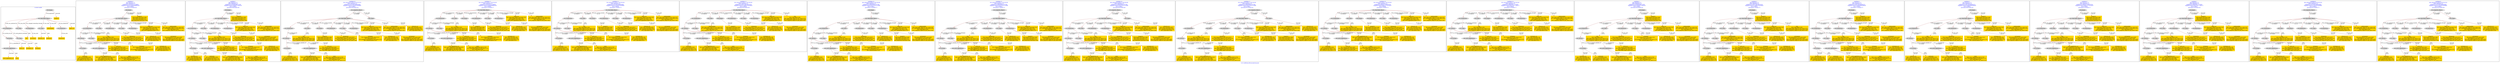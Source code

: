 digraph n0 {
fontcolor="blue"
remincross="true"
label="s14-s-california-african-american.json"
subgraph cluster_0 {
label="1-correct model"
n2[style="filled",color="white",fillcolor="lightgray",label="E12_Production1"];
n3[style="filled",color="white",fillcolor="lightgray",label="E39_Actor1"];
n4[style="filled",color="white",fillcolor="lightgray",label="E55_Type1"];
n5[style="filled",color="white",fillcolor="lightgray",label="E22_Man-Made_Object1"];
n6[style="filled",color="white",fillcolor="lightgray",label="E35_Title1"];
n7[style="filled",color="white",fillcolor="lightgray",label="E8_Acquisition1"];
n8[style="filled",color="white",fillcolor="lightgray",label="E55_Type2"];
n9[shape="plaintext",style="filled",fillcolor="gold",label="additionalInfo"];
n10[style="filled",color="white",fillcolor="lightgray",label="E54_Dimension1"];
n11[shape="plaintext",style="filled",fillcolor="gold",label="object_uri"];
n12[shape="plaintext",style="filled",fillcolor="gold",label="title"];
n13[style="filled",color="white",fillcolor="lightgray",label="E38_Image1"];
n14[shape="plaintext",style="filled",fillcolor="gold",label="imageUrl"];
n15[style="filled",color="white",fillcolor="lightgray",label="E82_Actor_Appellation1"];
n16[shape="plaintext",style="filled",fillcolor="gold",label="artist_uri"];
n17[shape="plaintext",style="filled",fillcolor="gold",label="dimensions"];
n18[shape="plaintext",style="filled",fillcolor="gold",label="technique_uri"];
n19[shape="plaintext",style="filled",fillcolor="gold",label="technique"];
n20[shape="plaintext",style="filled",fillcolor="gold",label="ethnicity_uri"];
n21[shape="plaintext",style="filled",fillcolor="gold",label="enthnicity"];
n22[shape="plaintext",style="filled",fillcolor="gold",label="artist_appellation_uri"];
n23[shape="plaintext",style="filled",fillcolor="gold",label="artist"];
n24[shape="plaintext",style="filled",fillcolor="gold",label="provenance"];
}
subgraph cluster_1 {
label="candidate 0\nlink coherence:1.0\nnode coherence:1.0\nconfidence:0.4324332272148856\nmapping score:0.5159392808665003\ncost:22.99821\n-precision:0.78-recall:0.82"
n26[style="filled",color="white",fillcolor="lightgray",label="E12_Production1"];
n27[style="filled",color="white",fillcolor="lightgray",label="E21_Person1"];
n28[style="filled",color="white",fillcolor="lightgray",label="E55_Type1"];
n29[style="filled",color="white",fillcolor="lightgray",label="E74_Group1"];
n30[style="filled",color="white",fillcolor="lightgray",label="E82_Actor_Appellation1"];
n31[style="filled",color="white",fillcolor="lightgray",label="E22_Man-Made_Object1"];
n32[style="filled",color="white",fillcolor="lightgray",label="E35_Title1"];
n33[style="filled",color="white",fillcolor="lightgray",label="E54_Dimension1"];
n34[style="filled",color="white",fillcolor="lightgray",label="E55_Type2"];
n35[style="filled",color="white",fillcolor="lightgray",label="E8_Acquisition1"];
n36[style="filled",color="white",fillcolor="lightgray",label="E38_Image1"];
n37[shape="plaintext",style="filled",fillcolor="gold",label="artist_appellation_uri\n[E82_Actor_Appellation,classLink,0.601]\n[E21_Person,classLink,0.386]\n[E30_Right,P3_has_note,0.008]\n[E22_Man-Made_Object,P3_has_note,0.005]"];
n38[shape="plaintext",style="filled",fillcolor="gold",label="object_uri\n[E22_Man-Made_Object,classLink,0.381]\n[E38_Image,classLink,0.276]\n[E30_Right,P3_has_note,0.236]\n[E82_Actor_Appellation,label,0.107]"];
n39[shape="plaintext",style="filled",fillcolor="gold",label="technique\n[E12_Production,P3_has_note,0.331]\n[E55_Type,label,0.313]\n[E29_Design_or_Procedure,P3_has_note,0.225]\n[E57_Material,label,0.132]"];
n40[shape="plaintext",style="filled",fillcolor="gold",label="artist\n[E82_Actor_Appellation,label,0.279]\n[E22_Man-Made_Object,P3_has_note,0.273]\n[E35_Title,label,0.226]\n[E73_Information_Object,P3_has_note,0.222]"];
n41[shape="plaintext",style="filled",fillcolor="gold",label="technique_uri\n[E55_Type,classLink,0.38]\n[E74_Group,classLink,0.29]\n[E57_Material,classLink,0.279]\n[E55_Type,label,0.051]"];
n42[shape="plaintext",style="filled",fillcolor="gold",label="enthnicity\n[E74_Group,label,0.593]\n[E74_Group,classLink,0.172]\n[E30_Right,P3_has_note,0.124]\n[E21_Person,P3_has_note,0.112]"];
n43[shape="plaintext",style="filled",fillcolor="gold",label="ethnicity_uri\n[E55_Type,classLink,0.467]\n[E74_Group,classLink,0.281]\n[E57_Material,classLink,0.216]\n[E55_Type,label,0.036]"];
n44[shape="plaintext",style="filled",fillcolor="gold",label="imageUrl\n[E38_Image,classLink,0.369]\n[E53_Place,classLink,0.227]\n[E39_Actor,classLink,0.215]\n[E8_Acquisition,classLink,0.189]"];
n45[shape="plaintext",style="filled",fillcolor="gold",label="additionalInfo\n[E22_Man-Made_Object,P3_has_note,0.33]\n[E73_Information_Object,P3_has_note,0.281]\n[E35_Title,label,0.205]\n[E33_Linguistic_Object,P3_has_note,0.184]"];
n46[shape="plaintext",style="filled",fillcolor="gold",label="provenance\n[E8_Acquisition,P3_has_note,0.458]\n[E30_Right,P3_has_note,0.369]\n[E22_Man-Made_Object,P3_has_note,0.092]\n[E33_Linguistic_Object,P3_has_note,0.081]"];
n47[shape="plaintext",style="filled",fillcolor="gold",label="dimensions\n[E54_Dimension,P3_has_note,0.651]\n[E22_Man-Made_Object,P3_has_note,0.134]\n[E34_Inscription,P3_has_note,0.109]\n[E73_Information_Object,P3_has_note,0.106]"];
n48[shape="plaintext",style="filled",fillcolor="gold",label="title\n[E35_Title,label,0.306]\n[E22_Man-Made_Object,P3_has_note,0.273]\n[E73_Information_Object,P3_has_note,0.238]\n[E33_Linguistic_Object,P3_has_note,0.183]"];
n49[shape="plaintext",style="filled",fillcolor="gold",label="artist_uri\n[E21_Person,classLink,0.494]\n[E82_Actor_Appellation,classLink,0.412]\n[E30_Right,P3_has_note,0.06]\n[E22_Man-Made_Object,classLink,0.033]"];
}
subgraph cluster_2 {
label="candidate 1\nlink coherence:1.0\nnode coherence:1.0\nconfidence:0.4255061660721583\nmapping score:0.526450773306104\ncost:21.99828\n-precision:0.68-recall:0.68"
n51[style="filled",color="white",fillcolor="lightgray",label="E12_Production1"];
n52[style="filled",color="white",fillcolor="lightgray",label="E21_Person1"];
n53[style="filled",color="white",fillcolor="lightgray",label="E55_Type1"];
n54[style="filled",color="white",fillcolor="lightgray",label="E74_Group1"];
n55[style="filled",color="white",fillcolor="lightgray",label="E82_Actor_Appellation1"];
n56[style="filled",color="white",fillcolor="lightgray",label="E22_Man-Made_Object1"];
n57[style="filled",color="white",fillcolor="lightgray",label="E35_Title1"];
n58[style="filled",color="white",fillcolor="lightgray",label="E54_Dimension1"];
n59[style="filled",color="white",fillcolor="lightgray",label="E8_Acquisition1"];
n60[style="filled",color="white",fillcolor="lightgray",label="E38_Image1"];
n61[shape="plaintext",style="filled",fillcolor="gold",label="technique_uri\n[E55_Type,classLink,0.38]\n[E74_Group,classLink,0.29]\n[E57_Material,classLink,0.279]\n[E55_Type,label,0.051]"];
n62[shape="plaintext",style="filled",fillcolor="gold",label="artist_appellation_uri\n[E82_Actor_Appellation,classLink,0.601]\n[E21_Person,classLink,0.386]\n[E30_Right,P3_has_note,0.008]\n[E22_Man-Made_Object,P3_has_note,0.005]"];
n63[shape="plaintext",style="filled",fillcolor="gold",label="object_uri\n[E22_Man-Made_Object,classLink,0.381]\n[E38_Image,classLink,0.276]\n[E30_Right,P3_has_note,0.236]\n[E82_Actor_Appellation,label,0.107]"];
n64[shape="plaintext",style="filled",fillcolor="gold",label="technique\n[E12_Production,P3_has_note,0.331]\n[E55_Type,label,0.313]\n[E29_Design_or_Procedure,P3_has_note,0.225]\n[E57_Material,label,0.132]"];
n65[shape="plaintext",style="filled",fillcolor="gold",label="artist\n[E82_Actor_Appellation,label,0.279]\n[E22_Man-Made_Object,P3_has_note,0.273]\n[E35_Title,label,0.226]\n[E73_Information_Object,P3_has_note,0.222]"];
n66[shape="plaintext",style="filled",fillcolor="gold",label="ethnicity_uri\n[E55_Type,classLink,0.467]\n[E74_Group,classLink,0.281]\n[E57_Material,classLink,0.216]\n[E55_Type,label,0.036]"];
n67[shape="plaintext",style="filled",fillcolor="gold",label="enthnicity\n[E74_Group,label,0.593]\n[E74_Group,classLink,0.172]\n[E30_Right,P3_has_note,0.124]\n[E21_Person,P3_has_note,0.112]"];
n68[shape="plaintext",style="filled",fillcolor="gold",label="imageUrl\n[E38_Image,classLink,0.369]\n[E53_Place,classLink,0.227]\n[E39_Actor,classLink,0.215]\n[E8_Acquisition,classLink,0.189]"];
n69[shape="plaintext",style="filled",fillcolor="gold",label="additionalInfo\n[E22_Man-Made_Object,P3_has_note,0.33]\n[E73_Information_Object,P3_has_note,0.281]\n[E35_Title,label,0.205]\n[E33_Linguistic_Object,P3_has_note,0.184]"];
n70[shape="plaintext",style="filled",fillcolor="gold",label="provenance\n[E8_Acquisition,P3_has_note,0.458]\n[E30_Right,P3_has_note,0.369]\n[E22_Man-Made_Object,P3_has_note,0.092]\n[E33_Linguistic_Object,P3_has_note,0.081]"];
n71[shape="plaintext",style="filled",fillcolor="gold",label="dimensions\n[E54_Dimension,P3_has_note,0.651]\n[E22_Man-Made_Object,P3_has_note,0.134]\n[E34_Inscription,P3_has_note,0.109]\n[E73_Information_Object,P3_has_note,0.106]"];
n72[shape="plaintext",style="filled",fillcolor="gold",label="title\n[E35_Title,label,0.306]\n[E22_Man-Made_Object,P3_has_note,0.273]\n[E73_Information_Object,P3_has_note,0.238]\n[E33_Linguistic_Object,P3_has_note,0.183]"];
n73[shape="plaintext",style="filled",fillcolor="gold",label="artist_uri\n[E21_Person,classLink,0.494]\n[E82_Actor_Appellation,classLink,0.412]\n[E30_Right,P3_has_note,0.06]\n[E22_Man-Made_Object,classLink,0.033]"];
}
subgraph cluster_3 {
label="candidate 10\nlink coherence:0.9583333333333334\nnode coherence:1.0\nconfidence:0.42153912490834905\nmapping score:0.5123079134309881\ncost:23.99847\n-precision:0.58-recall:0.64"
n75[style="filled",color="white",fillcolor="lightgray",label="E12_Production1"];
n76[style="filled",color="white",fillcolor="lightgray",label="E21_Person1"];
n77[style="filled",color="white",fillcolor="lightgray",label="E74_Group1"];
n78[style="filled",color="white",fillcolor="lightgray",label="E82_Actor_Appellation1"];
n79[style="filled",color="white",fillcolor="lightgray",label="E22_Man-Made_Object1"];
n80[style="filled",color="white",fillcolor="lightgray",label="E35_Title1"];
n81[style="filled",color="white",fillcolor="lightgray",label="E53_Place2"];
n82[style="filled",color="white",fillcolor="lightgray",label="E54_Dimension1"];
n83[style="filled",color="white",fillcolor="lightgray",label="E55_Type2"];
n84[style="filled",color="white",fillcolor="lightgray",label="E8_Acquisition1"];
n85[style="filled",color="white",fillcolor="lightgray",label="E33_Linguistic_Object2"];
n86[style="filled",color="white",fillcolor="lightgray",label="E55_Type3"];
n87[shape="plaintext",style="filled",fillcolor="gold",label="technique\n[E12_Production,P3_has_note,0.331]\n[E55_Type,label,0.313]\n[E29_Design_or_Procedure,P3_has_note,0.225]\n[E57_Material,label,0.132]"];
n88[shape="plaintext",style="filled",fillcolor="gold",label="artist_appellation_uri\n[E82_Actor_Appellation,classLink,0.601]\n[E21_Person,classLink,0.386]\n[E30_Right,P3_has_note,0.008]\n[E22_Man-Made_Object,P3_has_note,0.005]"];
n89[shape="plaintext",style="filled",fillcolor="gold",label="object_uri\n[E22_Man-Made_Object,classLink,0.381]\n[E38_Image,classLink,0.276]\n[E30_Right,P3_has_note,0.236]\n[E82_Actor_Appellation,label,0.107]"];
n90[shape="plaintext",style="filled",fillcolor="gold",label="artist\n[E82_Actor_Appellation,label,0.279]\n[E22_Man-Made_Object,P3_has_note,0.273]\n[E35_Title,label,0.226]\n[E73_Information_Object,P3_has_note,0.222]"];
n91[shape="plaintext",style="filled",fillcolor="gold",label="imageUrl\n[E38_Image,classLink,0.369]\n[E53_Place,classLink,0.227]\n[E39_Actor,classLink,0.215]\n[E8_Acquisition,classLink,0.189]"];
n92[shape="plaintext",style="filled",fillcolor="gold",label="enthnicity\n[E74_Group,label,0.593]\n[E74_Group,classLink,0.172]\n[E30_Right,P3_has_note,0.124]\n[E21_Person,P3_has_note,0.112]"];
n93[shape="plaintext",style="filled",fillcolor="gold",label="ethnicity_uri\n[E55_Type,classLink,0.467]\n[E74_Group,classLink,0.281]\n[E57_Material,classLink,0.216]\n[E55_Type,label,0.036]"];
n94[shape="plaintext",style="filled",fillcolor="gold",label="technique_uri\n[E55_Type,classLink,0.38]\n[E74_Group,classLink,0.29]\n[E57_Material,classLink,0.279]\n[E55_Type,label,0.051]"];
n95[shape="plaintext",style="filled",fillcolor="gold",label="additionalInfo\n[E22_Man-Made_Object,P3_has_note,0.33]\n[E73_Information_Object,P3_has_note,0.281]\n[E35_Title,label,0.205]\n[E33_Linguistic_Object,P3_has_note,0.184]"];
n96[shape="plaintext",style="filled",fillcolor="gold",label="provenance\n[E8_Acquisition,P3_has_note,0.458]\n[E30_Right,P3_has_note,0.369]\n[E22_Man-Made_Object,P3_has_note,0.092]\n[E33_Linguistic_Object,P3_has_note,0.081]"];
n97[shape="plaintext",style="filled",fillcolor="gold",label="dimensions\n[E54_Dimension,P3_has_note,0.651]\n[E22_Man-Made_Object,P3_has_note,0.134]\n[E34_Inscription,P3_has_note,0.109]\n[E73_Information_Object,P3_has_note,0.106]"];
n98[shape="plaintext",style="filled",fillcolor="gold",label="title\n[E35_Title,label,0.306]\n[E22_Man-Made_Object,P3_has_note,0.273]\n[E73_Information_Object,P3_has_note,0.238]\n[E33_Linguistic_Object,P3_has_note,0.183]"];
n99[shape="plaintext",style="filled",fillcolor="gold",label="artist_uri\n[E21_Person,classLink,0.494]\n[E82_Actor_Appellation,classLink,0.412]\n[E30_Right,P3_has_note,0.06]\n[E22_Man-Made_Object,classLink,0.033]"];
}
subgraph cluster_4 {
label="candidate 11\nlink coherence:0.9565217391304348\nnode coherence:1.0\nconfidence:0.4324332272148856\nmapping score:0.5159392808665003\ncost:22.99838\n-precision:0.74-recall:0.77"
n101[style="filled",color="white",fillcolor="lightgray",label="E12_Production1"];
n102[style="filled",color="white",fillcolor="lightgray",label="E21_Person1"];
n103[style="filled",color="white",fillcolor="lightgray",label="E55_Type1"];
n104[style="filled",color="white",fillcolor="lightgray",label="E74_Group1"];
n105[style="filled",color="white",fillcolor="lightgray",label="E82_Actor_Appellation1"];
n106[style="filled",color="white",fillcolor="lightgray",label="E22_Man-Made_Object1"];
n107[style="filled",color="white",fillcolor="lightgray",label="E35_Title1"];
n108[style="filled",color="white",fillcolor="lightgray",label="E38_Image1"];
n109[style="filled",color="white",fillcolor="lightgray",label="E54_Dimension1"];
n110[style="filled",color="white",fillcolor="lightgray",label="E55_Type2"];
n111[style="filled",color="white",fillcolor="lightgray",label="E8_Acquisition1"];
n112[shape="plaintext",style="filled",fillcolor="gold",label="artist_appellation_uri\n[E82_Actor_Appellation,classLink,0.601]\n[E21_Person,classLink,0.386]\n[E30_Right,P3_has_note,0.008]\n[E22_Man-Made_Object,P3_has_note,0.005]"];
n113[shape="plaintext",style="filled",fillcolor="gold",label="object_uri\n[E22_Man-Made_Object,classLink,0.381]\n[E38_Image,classLink,0.276]\n[E30_Right,P3_has_note,0.236]\n[E82_Actor_Appellation,label,0.107]"];
n114[shape="plaintext",style="filled",fillcolor="gold",label="technique\n[E12_Production,P3_has_note,0.331]\n[E55_Type,label,0.313]\n[E29_Design_or_Procedure,P3_has_note,0.225]\n[E57_Material,label,0.132]"];
n115[shape="plaintext",style="filled",fillcolor="gold",label="artist\n[E82_Actor_Appellation,label,0.279]\n[E22_Man-Made_Object,P3_has_note,0.273]\n[E35_Title,label,0.226]\n[E73_Information_Object,P3_has_note,0.222]"];
n116[shape="plaintext",style="filled",fillcolor="gold",label="technique_uri\n[E55_Type,classLink,0.38]\n[E74_Group,classLink,0.29]\n[E57_Material,classLink,0.279]\n[E55_Type,label,0.051]"];
n117[shape="plaintext",style="filled",fillcolor="gold",label="enthnicity\n[E74_Group,label,0.593]\n[E74_Group,classLink,0.172]\n[E30_Right,P3_has_note,0.124]\n[E21_Person,P3_has_note,0.112]"];
n118[shape="plaintext",style="filled",fillcolor="gold",label="ethnicity_uri\n[E55_Type,classLink,0.467]\n[E74_Group,classLink,0.281]\n[E57_Material,classLink,0.216]\n[E55_Type,label,0.036]"];
n119[shape="plaintext",style="filled",fillcolor="gold",label="imageUrl\n[E38_Image,classLink,0.369]\n[E53_Place,classLink,0.227]\n[E39_Actor,classLink,0.215]\n[E8_Acquisition,classLink,0.189]"];
n120[shape="plaintext",style="filled",fillcolor="gold",label="additionalInfo\n[E22_Man-Made_Object,P3_has_note,0.33]\n[E73_Information_Object,P3_has_note,0.281]\n[E35_Title,label,0.205]\n[E33_Linguistic_Object,P3_has_note,0.184]"];
n121[shape="plaintext",style="filled",fillcolor="gold",label="provenance\n[E8_Acquisition,P3_has_note,0.458]\n[E30_Right,P3_has_note,0.369]\n[E22_Man-Made_Object,P3_has_note,0.092]\n[E33_Linguistic_Object,P3_has_note,0.081]"];
n122[shape="plaintext",style="filled",fillcolor="gold",label="dimensions\n[E54_Dimension,P3_has_note,0.651]\n[E22_Man-Made_Object,P3_has_note,0.134]\n[E34_Inscription,P3_has_note,0.109]\n[E73_Information_Object,P3_has_note,0.106]"];
n123[shape="plaintext",style="filled",fillcolor="gold",label="title\n[E35_Title,label,0.306]\n[E22_Man-Made_Object,P3_has_note,0.273]\n[E73_Information_Object,P3_has_note,0.238]\n[E33_Linguistic_Object,P3_has_note,0.183]"];
n124[shape="plaintext",style="filled",fillcolor="gold",label="artist_uri\n[E21_Person,classLink,0.494]\n[E82_Actor_Appellation,classLink,0.412]\n[E30_Right,P3_has_note,0.06]\n[E22_Man-Made_Object,classLink,0.033]"];
}
subgraph cluster_5 {
label="candidate 12\nlink coherence:0.9565217391304348\nnode coherence:1.0\nconfidence:0.42153912490834905\nmapping score:0.5123079134309881\ncost:22.99838\n-precision:0.7-recall:0.73"
n126[style="filled",color="white",fillcolor="lightgray",label="E12_Production1"];
n127[style="filled",color="white",fillcolor="lightgray",label="E21_Person1"];
n128[style="filled",color="white",fillcolor="lightgray",label="E55_Type1"];
n129[style="filled",color="white",fillcolor="lightgray",label="E74_Group1"];
n130[style="filled",color="white",fillcolor="lightgray",label="E82_Actor_Appellation1"];
n131[style="filled",color="white",fillcolor="lightgray",label="E22_Man-Made_Object1"];
n132[style="filled",color="white",fillcolor="lightgray",label="E35_Title1"];
n133[style="filled",color="white",fillcolor="lightgray",label="E53_Place2"];
n134[style="filled",color="white",fillcolor="lightgray",label="E54_Dimension1"];
n135[style="filled",color="white",fillcolor="lightgray",label="E55_Type2"];
n136[style="filled",color="white",fillcolor="lightgray",label="E8_Acquisition1"];
n137[shape="plaintext",style="filled",fillcolor="gold",label="artist_appellation_uri\n[E82_Actor_Appellation,classLink,0.601]\n[E21_Person,classLink,0.386]\n[E30_Right,P3_has_note,0.008]\n[E22_Man-Made_Object,P3_has_note,0.005]"];
n138[shape="plaintext",style="filled",fillcolor="gold",label="object_uri\n[E22_Man-Made_Object,classLink,0.381]\n[E38_Image,classLink,0.276]\n[E30_Right,P3_has_note,0.236]\n[E82_Actor_Appellation,label,0.107]"];
n139[shape="plaintext",style="filled",fillcolor="gold",label="technique\n[E12_Production,P3_has_note,0.331]\n[E55_Type,label,0.313]\n[E29_Design_or_Procedure,P3_has_note,0.225]\n[E57_Material,label,0.132]"];
n140[shape="plaintext",style="filled",fillcolor="gold",label="artist\n[E82_Actor_Appellation,label,0.279]\n[E22_Man-Made_Object,P3_has_note,0.273]\n[E35_Title,label,0.226]\n[E73_Information_Object,P3_has_note,0.222]"];
n141[shape="plaintext",style="filled",fillcolor="gold",label="technique_uri\n[E55_Type,classLink,0.38]\n[E74_Group,classLink,0.29]\n[E57_Material,classLink,0.279]\n[E55_Type,label,0.051]"];
n142[shape="plaintext",style="filled",fillcolor="gold",label="imageUrl\n[E38_Image,classLink,0.369]\n[E53_Place,classLink,0.227]\n[E39_Actor,classLink,0.215]\n[E8_Acquisition,classLink,0.189]"];
n143[shape="plaintext",style="filled",fillcolor="gold",label="enthnicity\n[E74_Group,label,0.593]\n[E74_Group,classLink,0.172]\n[E30_Right,P3_has_note,0.124]\n[E21_Person,P3_has_note,0.112]"];
n144[shape="plaintext",style="filled",fillcolor="gold",label="ethnicity_uri\n[E55_Type,classLink,0.467]\n[E74_Group,classLink,0.281]\n[E57_Material,classLink,0.216]\n[E55_Type,label,0.036]"];
n145[shape="plaintext",style="filled",fillcolor="gold",label="additionalInfo\n[E22_Man-Made_Object,P3_has_note,0.33]\n[E73_Information_Object,P3_has_note,0.281]\n[E35_Title,label,0.205]\n[E33_Linguistic_Object,P3_has_note,0.184]"];
n146[shape="plaintext",style="filled",fillcolor="gold",label="provenance\n[E8_Acquisition,P3_has_note,0.458]\n[E30_Right,P3_has_note,0.369]\n[E22_Man-Made_Object,P3_has_note,0.092]\n[E33_Linguistic_Object,P3_has_note,0.081]"];
n147[shape="plaintext",style="filled",fillcolor="gold",label="dimensions\n[E54_Dimension,P3_has_note,0.651]\n[E22_Man-Made_Object,P3_has_note,0.134]\n[E34_Inscription,P3_has_note,0.109]\n[E73_Information_Object,P3_has_note,0.106]"];
n148[shape="plaintext",style="filled",fillcolor="gold",label="title\n[E35_Title,label,0.306]\n[E22_Man-Made_Object,P3_has_note,0.273]\n[E73_Information_Object,P3_has_note,0.238]\n[E33_Linguistic_Object,P3_has_note,0.183]"];
n149[shape="plaintext",style="filled",fillcolor="gold",label="artist_uri\n[E21_Person,classLink,0.494]\n[E82_Actor_Appellation,classLink,0.412]\n[E30_Right,P3_has_note,0.06]\n[E22_Man-Made_Object,classLink,0.033]"];
}
subgraph cluster_6 {
label="candidate 13\nlink coherence:0.9565217391304348\nnode coherence:1.0\nconfidence:0.42027109749243236\nmapping score:0.5118852376256826\ncost:22.99838\n-precision:0.65-recall:0.68"
n151[style="filled",color="white",fillcolor="lightgray",label="E12_Production1"];
n152[style="filled",color="white",fillcolor="lightgray",label="E21_Person1"];
n153[style="filled",color="white",fillcolor="lightgray",label="E55_Type1"];
n154[style="filled",color="white",fillcolor="lightgray",label="E74_Group1"];
n155[style="filled",color="white",fillcolor="lightgray",label="E82_Actor_Appellation1"];
n156[style="filled",color="white",fillcolor="lightgray",label="E22_Man-Made_Object1"];
n157[style="filled",color="white",fillcolor="lightgray",label="E35_Title1"];
n158[style="filled",color="white",fillcolor="lightgray",label="E38_Image1"];
n159[style="filled",color="white",fillcolor="lightgray",label="E54_Dimension1"];
n160[style="filled",color="white",fillcolor="lightgray",label="E55_Type2"];
n161[style="filled",color="white",fillcolor="lightgray",label="E8_Acquisition1"];
n162[shape="plaintext",style="filled",fillcolor="gold",label="artist_appellation_uri\n[E82_Actor_Appellation,classLink,0.601]\n[E21_Person,classLink,0.386]\n[E30_Right,P3_has_note,0.008]\n[E22_Man-Made_Object,P3_has_note,0.005]"];
n163[shape="plaintext",style="filled",fillcolor="gold",label="object_uri\n[E22_Man-Made_Object,classLink,0.381]\n[E38_Image,classLink,0.276]\n[E30_Right,P3_has_note,0.236]\n[E82_Actor_Appellation,label,0.107]"];
n164[shape="plaintext",style="filled",fillcolor="gold",label="technique\n[E12_Production,P3_has_note,0.331]\n[E55_Type,label,0.313]\n[E29_Design_or_Procedure,P3_has_note,0.225]\n[E57_Material,label,0.132]"];
n165[shape="plaintext",style="filled",fillcolor="gold",label="artist\n[E82_Actor_Appellation,label,0.279]\n[E22_Man-Made_Object,P3_has_note,0.273]\n[E35_Title,label,0.226]\n[E73_Information_Object,P3_has_note,0.222]"];
n166[shape="plaintext",style="filled",fillcolor="gold",label="technique_uri\n[E55_Type,classLink,0.38]\n[E74_Group,classLink,0.29]\n[E57_Material,classLink,0.279]\n[E55_Type,label,0.051]"];
n167[shape="plaintext",style="filled",fillcolor="gold",label="enthnicity\n[E74_Group,label,0.593]\n[E74_Group,classLink,0.172]\n[E30_Right,P3_has_note,0.124]\n[E21_Person,P3_has_note,0.112]"];
n168[shape="plaintext",style="filled",fillcolor="gold",label="ethnicity_uri\n[E55_Type,classLink,0.467]\n[E74_Group,classLink,0.281]\n[E57_Material,classLink,0.216]\n[E55_Type,label,0.036]"];
n169[shape="plaintext",style="filled",fillcolor="gold",label="imageUrl\n[E38_Image,classLink,0.369]\n[E53_Place,classLink,0.227]\n[E39_Actor,classLink,0.215]\n[E8_Acquisition,classLink,0.189]"];
n170[shape="plaintext",style="filled",fillcolor="gold",label="title\n[E35_Title,label,0.306]\n[E22_Man-Made_Object,P3_has_note,0.273]\n[E73_Information_Object,P3_has_note,0.238]\n[E33_Linguistic_Object,P3_has_note,0.183]"];
n171[shape="plaintext",style="filled",fillcolor="gold",label="provenance\n[E8_Acquisition,P3_has_note,0.458]\n[E30_Right,P3_has_note,0.369]\n[E22_Man-Made_Object,P3_has_note,0.092]\n[E33_Linguistic_Object,P3_has_note,0.081]"];
n172[shape="plaintext",style="filled",fillcolor="gold",label="dimensions\n[E54_Dimension,P3_has_note,0.651]\n[E22_Man-Made_Object,P3_has_note,0.134]\n[E34_Inscription,P3_has_note,0.109]\n[E73_Information_Object,P3_has_note,0.106]"];
n173[shape="plaintext",style="filled",fillcolor="gold",label="additionalInfo\n[E22_Man-Made_Object,P3_has_note,0.33]\n[E73_Information_Object,P3_has_note,0.281]\n[E35_Title,label,0.205]\n[E33_Linguistic_Object,P3_has_note,0.184]"];
n174[shape="plaintext",style="filled",fillcolor="gold",label="artist_uri\n[E21_Person,classLink,0.494]\n[E82_Actor_Appellation,classLink,0.412]\n[E30_Right,P3_has_note,0.06]\n[E22_Man-Made_Object,classLink,0.033]"];
}
subgraph cluster_7 {
label="candidate 14\nlink coherence:0.9565217391304348\nnode coherence:1.0\nconfidence:0.41862644057977494\nmapping score:0.5241575314753096\ncost:22.99821\n-precision:0.74-recall:0.77"
n176[style="filled",color="white",fillcolor="lightgray",label="E12_Production1"];
n177[style="filled",color="white",fillcolor="lightgray",label="E21_Person1"];
n178[style="filled",color="white",fillcolor="lightgray",label="E55_Type1"];
n179[style="filled",color="white",fillcolor="lightgray",label="E74_Group1"];
n180[style="filled",color="white",fillcolor="lightgray",label="E82_Actor_Appellation1"];
n181[style="filled",color="white",fillcolor="lightgray",label="E22_Man-Made_Object1"];
n182[style="filled",color="white",fillcolor="lightgray",label="E35_Title1"];
n183[style="filled",color="white",fillcolor="lightgray",label="E54_Dimension1"];
n184[style="filled",color="white",fillcolor="lightgray",label="E55_Type2"];
n185[style="filled",color="white",fillcolor="lightgray",label="E8_Acquisition1"];
n186[style="filled",color="white",fillcolor="lightgray",label="E38_Image1"];
n187[shape="plaintext",style="filled",fillcolor="gold",label="artist_appellation_uri\n[E82_Actor_Appellation,classLink,0.601]\n[E21_Person,classLink,0.386]\n[E30_Right,P3_has_note,0.008]\n[E22_Man-Made_Object,P3_has_note,0.005]"];
n188[shape="plaintext",style="filled",fillcolor="gold",label="object_uri\n[E22_Man-Made_Object,classLink,0.381]\n[E38_Image,classLink,0.276]\n[E30_Right,P3_has_note,0.236]\n[E82_Actor_Appellation,label,0.107]"];
n189[shape="plaintext",style="filled",fillcolor="gold",label="technique\n[E12_Production,P3_has_note,0.331]\n[E55_Type,label,0.313]\n[E29_Design_or_Procedure,P3_has_note,0.225]\n[E57_Material,label,0.132]"];
n190[shape="plaintext",style="filled",fillcolor="gold",label="artist\n[E82_Actor_Appellation,label,0.279]\n[E22_Man-Made_Object,P3_has_note,0.273]\n[E35_Title,label,0.226]\n[E73_Information_Object,P3_has_note,0.222]"];
n191[shape="plaintext",style="filled",fillcolor="gold",label="technique_uri\n[E55_Type,classLink,0.38]\n[E74_Group,classLink,0.29]\n[E57_Material,classLink,0.279]\n[E55_Type,label,0.051]"];
n192[shape="plaintext",style="filled",fillcolor="gold",label="enthnicity\n[E74_Group,label,0.593]\n[E74_Group,classLink,0.172]\n[E30_Right,P3_has_note,0.124]\n[E21_Person,P3_has_note,0.112]"];
n193[shape="plaintext",style="filled",fillcolor="gold",label="ethnicity_uri\n[E55_Type,classLink,0.467]\n[E74_Group,classLink,0.281]\n[E57_Material,classLink,0.216]\n[E55_Type,label,0.036]"];
n194[shape="plaintext",style="filled",fillcolor="gold",label="additionalInfo\n[E22_Man-Made_Object,P3_has_note,0.33]\n[E73_Information_Object,P3_has_note,0.281]\n[E35_Title,label,0.205]\n[E33_Linguistic_Object,P3_has_note,0.184]"];
n195[shape="plaintext",style="filled",fillcolor="gold",label="imageUrl\n[E38_Image,classLink,0.369]\n[E53_Place,classLink,0.227]\n[E39_Actor,classLink,0.215]\n[E8_Acquisition,classLink,0.189]"];
n196[shape="plaintext",style="filled",fillcolor="gold",label="provenance\n[E8_Acquisition,P3_has_note,0.458]\n[E30_Right,P3_has_note,0.369]\n[E22_Man-Made_Object,P3_has_note,0.092]\n[E33_Linguistic_Object,P3_has_note,0.081]"];
n197[shape="plaintext",style="filled",fillcolor="gold",label="dimensions\n[E54_Dimension,P3_has_note,0.651]\n[E22_Man-Made_Object,P3_has_note,0.134]\n[E34_Inscription,P3_has_note,0.109]\n[E73_Information_Object,P3_has_note,0.106]"];
n198[shape="plaintext",style="filled",fillcolor="gold",label="title\n[E35_Title,label,0.306]\n[E22_Man-Made_Object,P3_has_note,0.273]\n[E73_Information_Object,P3_has_note,0.238]\n[E33_Linguistic_Object,P3_has_note,0.183]"];
n199[shape="plaintext",style="filled",fillcolor="gold",label="artist_uri\n[E21_Person,classLink,0.494]\n[E82_Actor_Appellation,classLink,0.412]\n[E30_Right,P3_has_note,0.06]\n[E22_Man-Made_Object,classLink,0.033]"];
}
subgraph cluster_8 {
label="candidate 15\nlink coherence:0.9565217391304348\nnode coherence:1.0\nconfidence:0.41862644057977494\nmapping score:0.5241575314753096\ncost:22.99834\n-precision:0.7-recall:0.73"
n201[style="filled",color="white",fillcolor="lightgray",label="E12_Production1"];
n202[style="filled",color="white",fillcolor="lightgray",label="E21_Person1"];
n203[style="filled",color="white",fillcolor="lightgray",label="E55_Type1"];
n204[style="filled",color="white",fillcolor="lightgray",label="E74_Group1"];
n205[style="filled",color="white",fillcolor="lightgray",label="E82_Actor_Appellation1"];
n206[style="filled",color="white",fillcolor="lightgray",label="E22_Man-Made_Object1"];
n207[style="filled",color="white",fillcolor="lightgray",label="E35_Title1"];
n208[style="filled",color="white",fillcolor="lightgray",label="E54_Dimension1"];
n209[style="filled",color="white",fillcolor="lightgray",label="E55_Type2"];
n210[style="filled",color="white",fillcolor="lightgray",label="E8_Acquisition1"];
n211[style="filled",color="white",fillcolor="lightgray",label="E33_Linguistic_Object2"];
n212[shape="plaintext",style="filled",fillcolor="gold",label="artist_appellation_uri\n[E82_Actor_Appellation,classLink,0.601]\n[E21_Person,classLink,0.386]\n[E30_Right,P3_has_note,0.008]\n[E22_Man-Made_Object,P3_has_note,0.005]"];
n213[shape="plaintext",style="filled",fillcolor="gold",label="object_uri\n[E22_Man-Made_Object,classLink,0.381]\n[E38_Image,classLink,0.276]\n[E30_Right,P3_has_note,0.236]\n[E82_Actor_Appellation,label,0.107]"];
n214[shape="plaintext",style="filled",fillcolor="gold",label="technique\n[E12_Production,P3_has_note,0.331]\n[E55_Type,label,0.313]\n[E29_Design_or_Procedure,P3_has_note,0.225]\n[E57_Material,label,0.132]"];
n215[shape="plaintext",style="filled",fillcolor="gold",label="artist\n[E82_Actor_Appellation,label,0.279]\n[E22_Man-Made_Object,P3_has_note,0.273]\n[E35_Title,label,0.226]\n[E73_Information_Object,P3_has_note,0.222]"];
n216[shape="plaintext",style="filled",fillcolor="gold",label="technique_uri\n[E55_Type,classLink,0.38]\n[E74_Group,classLink,0.29]\n[E57_Material,classLink,0.279]\n[E55_Type,label,0.051]"];
n217[shape="plaintext",style="filled",fillcolor="gold",label="enthnicity\n[E74_Group,label,0.593]\n[E74_Group,classLink,0.172]\n[E30_Right,P3_has_note,0.124]\n[E21_Person,P3_has_note,0.112]"];
n218[shape="plaintext",style="filled",fillcolor="gold",label="ethnicity_uri\n[E55_Type,classLink,0.467]\n[E74_Group,classLink,0.281]\n[E57_Material,classLink,0.216]\n[E55_Type,label,0.036]"];
n219[shape="plaintext",style="filled",fillcolor="gold",label="additionalInfo\n[E22_Man-Made_Object,P3_has_note,0.33]\n[E73_Information_Object,P3_has_note,0.281]\n[E35_Title,label,0.205]\n[E33_Linguistic_Object,P3_has_note,0.184]"];
n220[shape="plaintext",style="filled",fillcolor="gold",label="imageUrl\n[E38_Image,classLink,0.369]\n[E53_Place,classLink,0.227]\n[E39_Actor,classLink,0.215]\n[E8_Acquisition,classLink,0.189]"];
n221[shape="plaintext",style="filled",fillcolor="gold",label="provenance\n[E8_Acquisition,P3_has_note,0.458]\n[E30_Right,P3_has_note,0.369]\n[E22_Man-Made_Object,P3_has_note,0.092]\n[E33_Linguistic_Object,P3_has_note,0.081]"];
n222[shape="plaintext",style="filled",fillcolor="gold",label="dimensions\n[E54_Dimension,P3_has_note,0.651]\n[E22_Man-Made_Object,P3_has_note,0.134]\n[E34_Inscription,P3_has_note,0.109]\n[E73_Information_Object,P3_has_note,0.106]"];
n223[shape="plaintext",style="filled",fillcolor="gold",label="title\n[E35_Title,label,0.306]\n[E22_Man-Made_Object,P3_has_note,0.273]\n[E73_Information_Object,P3_has_note,0.238]\n[E33_Linguistic_Object,P3_has_note,0.183]"];
n224[shape="plaintext",style="filled",fillcolor="gold",label="artist_uri\n[E21_Person,classLink,0.494]\n[E82_Actor_Appellation,classLink,0.412]\n[E30_Right,P3_has_note,0.06]\n[E22_Man-Made_Object,classLink,0.033]"];
}
subgraph cluster_9 {
label="candidate 16\nlink coherence:0.9565217391304348\nnode coherence:1.0\nconfidence:0.41862644057977494\nmapping score:0.5241575314753096\ncost:22.99841\n-precision:0.65-recall:0.68"
n226[style="filled",color="white",fillcolor="lightgray",label="E12_Production1"];
n227[style="filled",color="white",fillcolor="lightgray",label="E21_Person1"];
n228[style="filled",color="white",fillcolor="lightgray",label="E55_Type1"];
n229[style="filled",color="white",fillcolor="lightgray",label="E74_Group1"];
n230[style="filled",color="white",fillcolor="lightgray",label="E82_Actor_Appellation1"];
n231[style="filled",color="white",fillcolor="lightgray",label="E22_Man-Made_Object1"];
n232[style="filled",color="white",fillcolor="lightgray",label="E35_Title1"];
n233[style="filled",color="white",fillcolor="lightgray",label="E54_Dimension1"];
n234[style="filled",color="white",fillcolor="lightgray",label="E8_Acquisition1"];
n235[style="filled",color="white",fillcolor="lightgray",label="E33_Linguistic_Object2"];
n236[style="filled",color="white",fillcolor="lightgray",label="E55_Type3"];
n237[shape="plaintext",style="filled",fillcolor="gold",label="artist_appellation_uri\n[E82_Actor_Appellation,classLink,0.601]\n[E21_Person,classLink,0.386]\n[E30_Right,P3_has_note,0.008]\n[E22_Man-Made_Object,P3_has_note,0.005]"];
n238[shape="plaintext",style="filled",fillcolor="gold",label="object_uri\n[E22_Man-Made_Object,classLink,0.381]\n[E38_Image,classLink,0.276]\n[E30_Right,P3_has_note,0.236]\n[E82_Actor_Appellation,label,0.107]"];
n239[shape="plaintext",style="filled",fillcolor="gold",label="technique\n[E12_Production,P3_has_note,0.331]\n[E55_Type,label,0.313]\n[E29_Design_or_Procedure,P3_has_note,0.225]\n[E57_Material,label,0.132]"];
n240[shape="plaintext",style="filled",fillcolor="gold",label="artist\n[E82_Actor_Appellation,label,0.279]\n[E22_Man-Made_Object,P3_has_note,0.273]\n[E35_Title,label,0.226]\n[E73_Information_Object,P3_has_note,0.222]"];
n241[shape="plaintext",style="filled",fillcolor="gold",label="technique_uri\n[E55_Type,classLink,0.38]\n[E74_Group,classLink,0.29]\n[E57_Material,classLink,0.279]\n[E55_Type,label,0.051]"];
n242[shape="plaintext",style="filled",fillcolor="gold",label="enthnicity\n[E74_Group,label,0.593]\n[E74_Group,classLink,0.172]\n[E30_Right,P3_has_note,0.124]\n[E21_Person,P3_has_note,0.112]"];
n243[shape="plaintext",style="filled",fillcolor="gold",label="ethnicity_uri\n[E55_Type,classLink,0.467]\n[E74_Group,classLink,0.281]\n[E57_Material,classLink,0.216]\n[E55_Type,label,0.036]"];
n244[shape="plaintext",style="filled",fillcolor="gold",label="additionalInfo\n[E22_Man-Made_Object,P3_has_note,0.33]\n[E73_Information_Object,P3_has_note,0.281]\n[E35_Title,label,0.205]\n[E33_Linguistic_Object,P3_has_note,0.184]"];
n245[shape="plaintext",style="filled",fillcolor="gold",label="imageUrl\n[E38_Image,classLink,0.369]\n[E53_Place,classLink,0.227]\n[E39_Actor,classLink,0.215]\n[E8_Acquisition,classLink,0.189]"];
n246[shape="plaintext",style="filled",fillcolor="gold",label="provenance\n[E8_Acquisition,P3_has_note,0.458]\n[E30_Right,P3_has_note,0.369]\n[E22_Man-Made_Object,P3_has_note,0.092]\n[E33_Linguistic_Object,P3_has_note,0.081]"];
n247[shape="plaintext",style="filled",fillcolor="gold",label="dimensions\n[E54_Dimension,P3_has_note,0.651]\n[E22_Man-Made_Object,P3_has_note,0.134]\n[E34_Inscription,P3_has_note,0.109]\n[E73_Information_Object,P3_has_note,0.106]"];
n248[shape="plaintext",style="filled",fillcolor="gold",label="title\n[E35_Title,label,0.306]\n[E22_Man-Made_Object,P3_has_note,0.273]\n[E73_Information_Object,P3_has_note,0.238]\n[E33_Linguistic_Object,P3_has_note,0.183]"];
n249[shape="plaintext",style="filled",fillcolor="gold",label="artist_uri\n[E21_Person,classLink,0.494]\n[E82_Actor_Appellation,classLink,0.412]\n[E30_Right,P3_has_note,0.06]\n[E22_Man-Made_Object,classLink,0.033]"];
}
subgraph cluster_10 {
label="candidate 17\nlink coherence:0.9565217391304348\nnode coherence:1.0\nconfidence:0.41862644057977494\nmapping score:0.5241575314753096\ncost:22.99847\n-precision:0.61-recall:0.64"
n251[style="filled",color="white",fillcolor="lightgray",label="E12_Production1"];
n252[style="filled",color="white",fillcolor="lightgray",label="E21_Person1"];
n253[style="filled",color="white",fillcolor="lightgray",label="E74_Group1"];
n254[style="filled",color="white",fillcolor="lightgray",label="E82_Actor_Appellation1"];
n255[style="filled",color="white",fillcolor="lightgray",label="E22_Man-Made_Object1"];
n256[style="filled",color="white",fillcolor="lightgray",label="E35_Title1"];
n257[style="filled",color="white",fillcolor="lightgray",label="E54_Dimension1"];
n258[style="filled",color="white",fillcolor="lightgray",label="E55_Type2"];
n259[style="filled",color="white",fillcolor="lightgray",label="E8_Acquisition1"];
n260[style="filled",color="white",fillcolor="lightgray",label="E33_Linguistic_Object2"];
n261[style="filled",color="white",fillcolor="lightgray",label="E55_Type3"];
n262[shape="plaintext",style="filled",fillcolor="gold",label="technique\n[E12_Production,P3_has_note,0.331]\n[E55_Type,label,0.313]\n[E29_Design_or_Procedure,P3_has_note,0.225]\n[E57_Material,label,0.132]"];
n263[shape="plaintext",style="filled",fillcolor="gold",label="artist_appellation_uri\n[E82_Actor_Appellation,classLink,0.601]\n[E21_Person,classLink,0.386]\n[E30_Right,P3_has_note,0.008]\n[E22_Man-Made_Object,P3_has_note,0.005]"];
n264[shape="plaintext",style="filled",fillcolor="gold",label="object_uri\n[E22_Man-Made_Object,classLink,0.381]\n[E38_Image,classLink,0.276]\n[E30_Right,P3_has_note,0.236]\n[E82_Actor_Appellation,label,0.107]"];
n265[shape="plaintext",style="filled",fillcolor="gold",label="artist\n[E82_Actor_Appellation,label,0.279]\n[E22_Man-Made_Object,P3_has_note,0.273]\n[E35_Title,label,0.226]\n[E73_Information_Object,P3_has_note,0.222]"];
n266[shape="plaintext",style="filled",fillcolor="gold",label="enthnicity\n[E74_Group,label,0.593]\n[E74_Group,classLink,0.172]\n[E30_Right,P3_has_note,0.124]\n[E21_Person,P3_has_note,0.112]"];
n267[shape="plaintext",style="filled",fillcolor="gold",label="ethnicity_uri\n[E55_Type,classLink,0.467]\n[E74_Group,classLink,0.281]\n[E57_Material,classLink,0.216]\n[E55_Type,label,0.036]"];
n268[shape="plaintext",style="filled",fillcolor="gold",label="technique_uri\n[E55_Type,classLink,0.38]\n[E74_Group,classLink,0.29]\n[E57_Material,classLink,0.279]\n[E55_Type,label,0.051]"];
n269[shape="plaintext",style="filled",fillcolor="gold",label="additionalInfo\n[E22_Man-Made_Object,P3_has_note,0.33]\n[E73_Information_Object,P3_has_note,0.281]\n[E35_Title,label,0.205]\n[E33_Linguistic_Object,P3_has_note,0.184]"];
n270[shape="plaintext",style="filled",fillcolor="gold",label="imageUrl\n[E38_Image,classLink,0.369]\n[E53_Place,classLink,0.227]\n[E39_Actor,classLink,0.215]\n[E8_Acquisition,classLink,0.189]"];
n271[shape="plaintext",style="filled",fillcolor="gold",label="provenance\n[E8_Acquisition,P3_has_note,0.458]\n[E30_Right,P3_has_note,0.369]\n[E22_Man-Made_Object,P3_has_note,0.092]\n[E33_Linguistic_Object,P3_has_note,0.081]"];
n272[shape="plaintext",style="filled",fillcolor="gold",label="dimensions\n[E54_Dimension,P3_has_note,0.651]\n[E22_Man-Made_Object,P3_has_note,0.134]\n[E34_Inscription,P3_has_note,0.109]\n[E73_Information_Object,P3_has_note,0.106]"];
n273[shape="plaintext",style="filled",fillcolor="gold",label="title\n[E35_Title,label,0.306]\n[E22_Man-Made_Object,P3_has_note,0.273]\n[E73_Information_Object,P3_has_note,0.238]\n[E33_Linguistic_Object,P3_has_note,0.183]"];
n274[shape="plaintext",style="filled",fillcolor="gold",label="artist_uri\n[E21_Person,classLink,0.494]\n[E82_Actor_Appellation,classLink,0.412]\n[E30_Right,P3_has_note,0.06]\n[E22_Man-Made_Object,classLink,0.033]"];
}
subgraph cluster_11 {
label="candidate 18\nlink coherence:0.9565217391304348\nnode coherence:1.0\nconfidence:0.40955371582623534\nmapping score:0.5083127770702837\ncost:22.99838\n-precision:0.7-recall:0.73"
n276[style="filled",color="white",fillcolor="lightgray",label="E12_Production1"];
n277[style="filled",color="white",fillcolor="lightgray",label="E21_Person1"];
n278[style="filled",color="white",fillcolor="lightgray",label="E55_Type1"];
n279[style="filled",color="white",fillcolor="lightgray",label="E74_Group1"];
n280[style="filled",color="white",fillcolor="lightgray",label="E82_Actor_Appellation1"];
n281[style="filled",color="white",fillcolor="lightgray",label="E22_Man-Made_Object1"];
n282[style="filled",color="white",fillcolor="lightgray",label="E35_Title1"];
n283[style="filled",color="white",fillcolor="lightgray",label="E38_Image1"];
n284[style="filled",color="white",fillcolor="lightgray",label="E54_Dimension1"];
n285[style="filled",color="white",fillcolor="lightgray",label="E55_Type2"];
n286[style="filled",color="white",fillcolor="lightgray",label="E8_Acquisition1"];
n287[shape="plaintext",style="filled",fillcolor="gold",label="artist_uri\n[E21_Person,classLink,0.494]\n[E82_Actor_Appellation,classLink,0.412]\n[E30_Right,P3_has_note,0.06]\n[E22_Man-Made_Object,classLink,0.033]"];
n288[shape="plaintext",style="filled",fillcolor="gold",label="object_uri\n[E22_Man-Made_Object,classLink,0.381]\n[E38_Image,classLink,0.276]\n[E30_Right,P3_has_note,0.236]\n[E82_Actor_Appellation,label,0.107]"];
n289[shape="plaintext",style="filled",fillcolor="gold",label="technique\n[E12_Production,P3_has_note,0.331]\n[E55_Type,label,0.313]\n[E29_Design_or_Procedure,P3_has_note,0.225]\n[E57_Material,label,0.132]"];
n290[shape="plaintext",style="filled",fillcolor="gold",label="artist\n[E82_Actor_Appellation,label,0.279]\n[E22_Man-Made_Object,P3_has_note,0.273]\n[E35_Title,label,0.226]\n[E73_Information_Object,P3_has_note,0.222]"];
n291[shape="plaintext",style="filled",fillcolor="gold",label="technique_uri\n[E55_Type,classLink,0.38]\n[E74_Group,classLink,0.29]\n[E57_Material,classLink,0.279]\n[E55_Type,label,0.051]"];
n292[shape="plaintext",style="filled",fillcolor="gold",label="enthnicity\n[E74_Group,label,0.593]\n[E74_Group,classLink,0.172]\n[E30_Right,P3_has_note,0.124]\n[E21_Person,P3_has_note,0.112]"];
n293[shape="plaintext",style="filled",fillcolor="gold",label="ethnicity_uri\n[E55_Type,classLink,0.467]\n[E74_Group,classLink,0.281]\n[E57_Material,classLink,0.216]\n[E55_Type,label,0.036]"];
n294[shape="plaintext",style="filled",fillcolor="gold",label="imageUrl\n[E38_Image,classLink,0.369]\n[E53_Place,classLink,0.227]\n[E39_Actor,classLink,0.215]\n[E8_Acquisition,classLink,0.189]"];
n295[shape="plaintext",style="filled",fillcolor="gold",label="additionalInfo\n[E22_Man-Made_Object,P3_has_note,0.33]\n[E73_Information_Object,P3_has_note,0.281]\n[E35_Title,label,0.205]\n[E33_Linguistic_Object,P3_has_note,0.184]"];
n296[shape="plaintext",style="filled",fillcolor="gold",label="provenance\n[E8_Acquisition,P3_has_note,0.458]\n[E30_Right,P3_has_note,0.369]\n[E22_Man-Made_Object,P3_has_note,0.092]\n[E33_Linguistic_Object,P3_has_note,0.081]"];
n297[shape="plaintext",style="filled",fillcolor="gold",label="dimensions\n[E54_Dimension,P3_has_note,0.651]\n[E22_Man-Made_Object,P3_has_note,0.134]\n[E34_Inscription,P3_has_note,0.109]\n[E73_Information_Object,P3_has_note,0.106]"];
n298[shape="plaintext",style="filled",fillcolor="gold",label="title\n[E35_Title,label,0.306]\n[E22_Man-Made_Object,P3_has_note,0.273]\n[E73_Information_Object,P3_has_note,0.238]\n[E33_Linguistic_Object,P3_has_note,0.183]"];
n299[shape="plaintext",style="filled",fillcolor="gold",label="artist_appellation_uri\n[E82_Actor_Appellation,classLink,0.601]\n[E21_Person,classLink,0.386]\n[E30_Right,P3_has_note,0.008]\n[E22_Man-Made_Object,P3_has_note,0.005]"];
}
subgraph cluster_12 {
label="candidate 19\nlink coherence:0.9565217391304348\nnode coherence:1.0\nconfidence:0.4000290177718363\nmapping score:0.5051378777188172\ncost:22.99838\n-precision:0.74-recall:0.77"
n301[style="filled",color="white",fillcolor="lightgray",label="E12_Production1"];
n302[style="filled",color="white",fillcolor="lightgray",label="E21_Person1"];
n303[style="filled",color="white",fillcolor="lightgray",label="E55_Type1"];
n304[style="filled",color="white",fillcolor="lightgray",label="E74_Group1"];
n305[style="filled",color="white",fillcolor="lightgray",label="E82_Actor_Appellation1"];
n306[style="filled",color="white",fillcolor="lightgray",label="E22_Man-Made_Object1"];
n307[style="filled",color="white",fillcolor="lightgray",label="E35_Title1"];
n308[style="filled",color="white",fillcolor="lightgray",label="E38_Image1"];
n309[style="filled",color="white",fillcolor="lightgray",label="E54_Dimension1"];
n310[style="filled",color="white",fillcolor="lightgray",label="E55_Type2"];
n311[style="filled",color="white",fillcolor="lightgray",label="E8_Acquisition1"];
n312[shape="plaintext",style="filled",fillcolor="gold",label="enthnicity\n[E74_Group,label,0.593]\n[E74_Group,classLink,0.172]\n[E30_Right,P3_has_note,0.124]\n[E21_Person,P3_has_note,0.112]"];
n313[shape="plaintext",style="filled",fillcolor="gold",label="artist_appellation_uri\n[E82_Actor_Appellation,classLink,0.601]\n[E21_Person,classLink,0.386]\n[E30_Right,P3_has_note,0.008]\n[E22_Man-Made_Object,P3_has_note,0.005]"];
n314[shape="plaintext",style="filled",fillcolor="gold",label="object_uri\n[E22_Man-Made_Object,classLink,0.381]\n[E38_Image,classLink,0.276]\n[E30_Right,P3_has_note,0.236]\n[E82_Actor_Appellation,label,0.107]"];
n315[shape="plaintext",style="filled",fillcolor="gold",label="technique\n[E12_Production,P3_has_note,0.331]\n[E55_Type,label,0.313]\n[E29_Design_or_Procedure,P3_has_note,0.225]\n[E57_Material,label,0.132]"];
n316[shape="plaintext",style="filled",fillcolor="gold",label="artist\n[E82_Actor_Appellation,label,0.279]\n[E22_Man-Made_Object,P3_has_note,0.273]\n[E35_Title,label,0.226]\n[E73_Information_Object,P3_has_note,0.222]"];
n317[shape="plaintext",style="filled",fillcolor="gold",label="technique_uri\n[E55_Type,classLink,0.38]\n[E74_Group,classLink,0.29]\n[E57_Material,classLink,0.279]\n[E55_Type,label,0.051]"];
n318[shape="plaintext",style="filled",fillcolor="gold",label="ethnicity_uri\n[E55_Type,classLink,0.467]\n[E74_Group,classLink,0.281]\n[E57_Material,classLink,0.216]\n[E55_Type,label,0.036]"];
n319[shape="plaintext",style="filled",fillcolor="gold",label="imageUrl\n[E38_Image,classLink,0.369]\n[E53_Place,classLink,0.227]\n[E39_Actor,classLink,0.215]\n[E8_Acquisition,classLink,0.189]"];
n320[shape="plaintext",style="filled",fillcolor="gold",label="additionalInfo\n[E22_Man-Made_Object,P3_has_note,0.33]\n[E73_Information_Object,P3_has_note,0.281]\n[E35_Title,label,0.205]\n[E33_Linguistic_Object,P3_has_note,0.184]"];
n321[shape="plaintext",style="filled",fillcolor="gold",label="provenance\n[E8_Acquisition,P3_has_note,0.458]\n[E30_Right,P3_has_note,0.369]\n[E22_Man-Made_Object,P3_has_note,0.092]\n[E33_Linguistic_Object,P3_has_note,0.081]"];
n322[shape="plaintext",style="filled",fillcolor="gold",label="dimensions\n[E54_Dimension,P3_has_note,0.651]\n[E22_Man-Made_Object,P3_has_note,0.134]\n[E34_Inscription,P3_has_note,0.109]\n[E73_Information_Object,P3_has_note,0.106]"];
n323[shape="plaintext",style="filled",fillcolor="gold",label="title\n[E35_Title,label,0.306]\n[E22_Man-Made_Object,P3_has_note,0.273]\n[E73_Information_Object,P3_has_note,0.238]\n[E33_Linguistic_Object,P3_has_note,0.183]"];
n324[shape="plaintext",style="filled",fillcolor="gold",label="artist_uri\n[E21_Person,classLink,0.494]\n[E82_Actor_Appellation,classLink,0.412]\n[E30_Right,P3_has_note,0.06]\n[E22_Man-Made_Object,classLink,0.033]"];
}
subgraph cluster_13 {
label="candidate 2\nlink coherence:1.0\nnode coherence:1.0\nconfidence:0.4255061660721583\nmapping score:0.526450773306104\ncost:21.99834\n-precision:0.64-recall:0.64"
n326[style="filled",color="white",fillcolor="lightgray",label="E12_Production1"];
n327[style="filled",color="white",fillcolor="lightgray",label="E21_Person1"];
n328[style="filled",color="white",fillcolor="lightgray",label="E74_Group1"];
n329[style="filled",color="white",fillcolor="lightgray",label="E82_Actor_Appellation1"];
n330[style="filled",color="white",fillcolor="lightgray",label="E22_Man-Made_Object1"];
n331[style="filled",color="white",fillcolor="lightgray",label="E35_Title1"];
n332[style="filled",color="white",fillcolor="lightgray",label="E54_Dimension1"];
n333[style="filled",color="white",fillcolor="lightgray",label="E55_Type2"];
n334[style="filled",color="white",fillcolor="lightgray",label="E8_Acquisition1"];
n335[style="filled",color="white",fillcolor="lightgray",label="E38_Image1"];
n336[shape="plaintext",style="filled",fillcolor="gold",label="technique_uri\n[E55_Type,classLink,0.38]\n[E74_Group,classLink,0.29]\n[E57_Material,classLink,0.279]\n[E55_Type,label,0.051]"];
n337[shape="plaintext",style="filled",fillcolor="gold",label="technique\n[E12_Production,P3_has_note,0.331]\n[E55_Type,label,0.313]\n[E29_Design_or_Procedure,P3_has_note,0.225]\n[E57_Material,label,0.132]"];
n338[shape="plaintext",style="filled",fillcolor="gold",label="artist_appellation_uri\n[E82_Actor_Appellation,classLink,0.601]\n[E21_Person,classLink,0.386]\n[E30_Right,P3_has_note,0.008]\n[E22_Man-Made_Object,P3_has_note,0.005]"];
n339[shape="plaintext",style="filled",fillcolor="gold",label="object_uri\n[E22_Man-Made_Object,classLink,0.381]\n[E38_Image,classLink,0.276]\n[E30_Right,P3_has_note,0.236]\n[E82_Actor_Appellation,label,0.107]"];
n340[shape="plaintext",style="filled",fillcolor="gold",label="artist\n[E82_Actor_Appellation,label,0.279]\n[E22_Man-Made_Object,P3_has_note,0.273]\n[E35_Title,label,0.226]\n[E73_Information_Object,P3_has_note,0.222]"];
n341[shape="plaintext",style="filled",fillcolor="gold",label="enthnicity\n[E74_Group,label,0.593]\n[E74_Group,classLink,0.172]\n[E30_Right,P3_has_note,0.124]\n[E21_Person,P3_has_note,0.112]"];
n342[shape="plaintext",style="filled",fillcolor="gold",label="ethnicity_uri\n[E55_Type,classLink,0.467]\n[E74_Group,classLink,0.281]\n[E57_Material,classLink,0.216]\n[E55_Type,label,0.036]"];
n343[shape="plaintext",style="filled",fillcolor="gold",label="imageUrl\n[E38_Image,classLink,0.369]\n[E53_Place,classLink,0.227]\n[E39_Actor,classLink,0.215]\n[E8_Acquisition,classLink,0.189]"];
n344[shape="plaintext",style="filled",fillcolor="gold",label="additionalInfo\n[E22_Man-Made_Object,P3_has_note,0.33]\n[E73_Information_Object,P3_has_note,0.281]\n[E35_Title,label,0.205]\n[E33_Linguistic_Object,P3_has_note,0.184]"];
n345[shape="plaintext",style="filled",fillcolor="gold",label="provenance\n[E8_Acquisition,P3_has_note,0.458]\n[E30_Right,P3_has_note,0.369]\n[E22_Man-Made_Object,P3_has_note,0.092]\n[E33_Linguistic_Object,P3_has_note,0.081]"];
n346[shape="plaintext",style="filled",fillcolor="gold",label="dimensions\n[E54_Dimension,P3_has_note,0.651]\n[E22_Man-Made_Object,P3_has_note,0.134]\n[E34_Inscription,P3_has_note,0.109]\n[E73_Information_Object,P3_has_note,0.106]"];
n347[shape="plaintext",style="filled",fillcolor="gold",label="title\n[E35_Title,label,0.306]\n[E22_Man-Made_Object,P3_has_note,0.273]\n[E73_Information_Object,P3_has_note,0.238]\n[E33_Linguistic_Object,P3_has_note,0.183]"];
n348[shape="plaintext",style="filled",fillcolor="gold",label="artist_uri\n[E21_Person,classLink,0.494]\n[E82_Actor_Appellation,classLink,0.412]\n[E30_Right,P3_has_note,0.06]\n[E22_Man-Made_Object,classLink,0.033]"];
}
subgraph cluster_14 {
label="candidate 3\nlink coherence:1.0\nnode coherence:1.0\nconfidence:0.42027109749243236\nmapping score:0.5118852376256826\ncost:22.99821\n-precision:0.7-recall:0.73"
n350[style="filled",color="white",fillcolor="lightgray",label="E12_Production1"];
n351[style="filled",color="white",fillcolor="lightgray",label="E21_Person1"];
n352[style="filled",color="white",fillcolor="lightgray",label="E55_Type1"];
n353[style="filled",color="white",fillcolor="lightgray",label="E74_Group1"];
n354[style="filled",color="white",fillcolor="lightgray",label="E82_Actor_Appellation1"];
n355[style="filled",color="white",fillcolor="lightgray",label="E22_Man-Made_Object1"];
n356[style="filled",color="white",fillcolor="lightgray",label="E35_Title1"];
n357[style="filled",color="white",fillcolor="lightgray",label="E54_Dimension1"];
n358[style="filled",color="white",fillcolor="lightgray",label="E55_Type2"];
n359[style="filled",color="white",fillcolor="lightgray",label="E8_Acquisition1"];
n360[style="filled",color="white",fillcolor="lightgray",label="E38_Image1"];
n361[shape="plaintext",style="filled",fillcolor="gold",label="artist_appellation_uri\n[E82_Actor_Appellation,classLink,0.601]\n[E21_Person,classLink,0.386]\n[E30_Right,P3_has_note,0.008]\n[E22_Man-Made_Object,P3_has_note,0.005]"];
n362[shape="plaintext",style="filled",fillcolor="gold",label="object_uri\n[E22_Man-Made_Object,classLink,0.381]\n[E38_Image,classLink,0.276]\n[E30_Right,P3_has_note,0.236]\n[E82_Actor_Appellation,label,0.107]"];
n363[shape="plaintext",style="filled",fillcolor="gold",label="technique\n[E12_Production,P3_has_note,0.331]\n[E55_Type,label,0.313]\n[E29_Design_or_Procedure,P3_has_note,0.225]\n[E57_Material,label,0.132]"];
n364[shape="plaintext",style="filled",fillcolor="gold",label="artist\n[E82_Actor_Appellation,label,0.279]\n[E22_Man-Made_Object,P3_has_note,0.273]\n[E35_Title,label,0.226]\n[E73_Information_Object,P3_has_note,0.222]"];
n365[shape="plaintext",style="filled",fillcolor="gold",label="technique_uri\n[E55_Type,classLink,0.38]\n[E74_Group,classLink,0.29]\n[E57_Material,classLink,0.279]\n[E55_Type,label,0.051]"];
n366[shape="plaintext",style="filled",fillcolor="gold",label="enthnicity\n[E74_Group,label,0.593]\n[E74_Group,classLink,0.172]\n[E30_Right,P3_has_note,0.124]\n[E21_Person,P3_has_note,0.112]"];
n367[shape="plaintext",style="filled",fillcolor="gold",label="ethnicity_uri\n[E55_Type,classLink,0.467]\n[E74_Group,classLink,0.281]\n[E57_Material,classLink,0.216]\n[E55_Type,label,0.036]"];
n368[shape="plaintext",style="filled",fillcolor="gold",label="imageUrl\n[E38_Image,classLink,0.369]\n[E53_Place,classLink,0.227]\n[E39_Actor,classLink,0.215]\n[E8_Acquisition,classLink,0.189]"];
n369[shape="plaintext",style="filled",fillcolor="gold",label="title\n[E35_Title,label,0.306]\n[E22_Man-Made_Object,P3_has_note,0.273]\n[E73_Information_Object,P3_has_note,0.238]\n[E33_Linguistic_Object,P3_has_note,0.183]"];
n370[shape="plaintext",style="filled",fillcolor="gold",label="provenance\n[E8_Acquisition,P3_has_note,0.458]\n[E30_Right,P3_has_note,0.369]\n[E22_Man-Made_Object,P3_has_note,0.092]\n[E33_Linguistic_Object,P3_has_note,0.081]"];
n371[shape="plaintext",style="filled",fillcolor="gold",label="dimensions\n[E54_Dimension,P3_has_note,0.651]\n[E22_Man-Made_Object,P3_has_note,0.134]\n[E34_Inscription,P3_has_note,0.109]\n[E73_Information_Object,P3_has_note,0.106]"];
n372[shape="plaintext",style="filled",fillcolor="gold",label="additionalInfo\n[E22_Man-Made_Object,P3_has_note,0.33]\n[E73_Information_Object,P3_has_note,0.281]\n[E35_Title,label,0.205]\n[E33_Linguistic_Object,P3_has_note,0.184]"];
n373[shape="plaintext",style="filled",fillcolor="gold",label="artist_uri\n[E21_Person,classLink,0.494]\n[E82_Actor_Appellation,classLink,0.412]\n[E30_Right,P3_has_note,0.06]\n[E22_Man-Made_Object,classLink,0.033]"];
}
subgraph cluster_15 {
label="candidate 4\nlink coherence:1.0\nnode coherence:1.0\nconfidence:0.41817033365844275\nmapping score:0.5240054958348656\ncost:21.99828\n-precision:0.73-recall:0.73"
n375[style="filled",color="white",fillcolor="lightgray",label="E12_Production1"];
n376[style="filled",color="white",fillcolor="lightgray",label="E21_Person1"];
n377[style="filled",color="white",fillcolor="lightgray",label="E55_Type1"];
n378[style="filled",color="white",fillcolor="lightgray",label="E74_Group1"];
n379[style="filled",color="white",fillcolor="lightgray",label="E82_Actor_Appellation1"];
n380[style="filled",color="white",fillcolor="lightgray",label="E22_Man-Made_Object1"];
n381[style="filled",color="white",fillcolor="lightgray",label="E35_Title1"];
n382[style="filled",color="white",fillcolor="lightgray",label="E54_Dimension1"];
n383[style="filled",color="white",fillcolor="lightgray",label="E8_Acquisition1"];
n384[style="filled",color="white",fillcolor="lightgray",label="E38_Image1"];
n385[shape="plaintext",style="filled",fillcolor="gold",label="ethnicity_uri\n[E55_Type,classLink,0.467]\n[E74_Group,classLink,0.281]\n[E57_Material,classLink,0.216]\n[E55_Type,label,0.036]"];
n386[shape="plaintext",style="filled",fillcolor="gold",label="artist_appellation_uri\n[E82_Actor_Appellation,classLink,0.601]\n[E21_Person,classLink,0.386]\n[E30_Right,P3_has_note,0.008]\n[E22_Man-Made_Object,P3_has_note,0.005]"];
n387[shape="plaintext",style="filled",fillcolor="gold",label="object_uri\n[E22_Man-Made_Object,classLink,0.381]\n[E38_Image,classLink,0.276]\n[E30_Right,P3_has_note,0.236]\n[E82_Actor_Appellation,label,0.107]"];
n388[shape="plaintext",style="filled",fillcolor="gold",label="technique\n[E12_Production,P3_has_note,0.331]\n[E55_Type,label,0.313]\n[E29_Design_or_Procedure,P3_has_note,0.225]\n[E57_Material,label,0.132]"];
n389[shape="plaintext",style="filled",fillcolor="gold",label="artist\n[E82_Actor_Appellation,label,0.279]\n[E22_Man-Made_Object,P3_has_note,0.273]\n[E35_Title,label,0.226]\n[E73_Information_Object,P3_has_note,0.222]"];
n390[shape="plaintext",style="filled",fillcolor="gold",label="technique_uri\n[E55_Type,classLink,0.38]\n[E74_Group,classLink,0.29]\n[E57_Material,classLink,0.279]\n[E55_Type,label,0.051]"];
n391[shape="plaintext",style="filled",fillcolor="gold",label="enthnicity\n[E74_Group,label,0.593]\n[E74_Group,classLink,0.172]\n[E30_Right,P3_has_note,0.124]\n[E21_Person,P3_has_note,0.112]"];
n392[shape="plaintext",style="filled",fillcolor="gold",label="imageUrl\n[E38_Image,classLink,0.369]\n[E53_Place,classLink,0.227]\n[E39_Actor,classLink,0.215]\n[E8_Acquisition,classLink,0.189]"];
n393[shape="plaintext",style="filled",fillcolor="gold",label="additionalInfo\n[E22_Man-Made_Object,P3_has_note,0.33]\n[E73_Information_Object,P3_has_note,0.281]\n[E35_Title,label,0.205]\n[E33_Linguistic_Object,P3_has_note,0.184]"];
n394[shape="plaintext",style="filled",fillcolor="gold",label="provenance\n[E8_Acquisition,P3_has_note,0.458]\n[E30_Right,P3_has_note,0.369]\n[E22_Man-Made_Object,P3_has_note,0.092]\n[E33_Linguistic_Object,P3_has_note,0.081]"];
n395[shape="plaintext",style="filled",fillcolor="gold",label="dimensions\n[E54_Dimension,P3_has_note,0.651]\n[E22_Man-Made_Object,P3_has_note,0.134]\n[E34_Inscription,P3_has_note,0.109]\n[E73_Information_Object,P3_has_note,0.106]"];
n396[shape="plaintext",style="filled",fillcolor="gold",label="title\n[E35_Title,label,0.306]\n[E22_Man-Made_Object,P3_has_note,0.273]\n[E73_Information_Object,P3_has_note,0.238]\n[E33_Linguistic_Object,P3_has_note,0.183]"];
n397[shape="plaintext",style="filled",fillcolor="gold",label="artist_uri\n[E21_Person,classLink,0.494]\n[E82_Actor_Appellation,classLink,0.412]\n[E30_Right,P3_has_note,0.06]\n[E22_Man-Made_Object,classLink,0.033]"];
}
subgraph cluster_16 {
label="candidate 5\nlink coherence:1.0\nnode coherence:1.0\nconfidence:0.41817033365844275\nmapping score:0.5240054958348656\ncost:21.99834\n-precision:0.68-recall:0.68"
n399[style="filled",color="white",fillcolor="lightgray",label="E12_Production1"];
n400[style="filled",color="white",fillcolor="lightgray",label="E21_Person1"];
n401[style="filled",color="white",fillcolor="lightgray",label="E74_Group1"];
n402[style="filled",color="white",fillcolor="lightgray",label="E82_Actor_Appellation1"];
n403[style="filled",color="white",fillcolor="lightgray",label="E22_Man-Made_Object1"];
n404[style="filled",color="white",fillcolor="lightgray",label="E35_Title1"];
n405[style="filled",color="white",fillcolor="lightgray",label="E54_Dimension1"];
n406[style="filled",color="white",fillcolor="lightgray",label="E55_Type2"];
n407[style="filled",color="white",fillcolor="lightgray",label="E8_Acquisition1"];
n408[style="filled",color="white",fillcolor="lightgray",label="E38_Image1"];
n409[shape="plaintext",style="filled",fillcolor="gold",label="ethnicity_uri\n[E55_Type,classLink,0.467]\n[E74_Group,classLink,0.281]\n[E57_Material,classLink,0.216]\n[E55_Type,label,0.036]"];
n410[shape="plaintext",style="filled",fillcolor="gold",label="technique\n[E12_Production,P3_has_note,0.331]\n[E55_Type,label,0.313]\n[E29_Design_or_Procedure,P3_has_note,0.225]\n[E57_Material,label,0.132]"];
n411[shape="plaintext",style="filled",fillcolor="gold",label="artist_appellation_uri\n[E82_Actor_Appellation,classLink,0.601]\n[E21_Person,classLink,0.386]\n[E30_Right,P3_has_note,0.008]\n[E22_Man-Made_Object,P3_has_note,0.005]"];
n412[shape="plaintext",style="filled",fillcolor="gold",label="object_uri\n[E22_Man-Made_Object,classLink,0.381]\n[E38_Image,classLink,0.276]\n[E30_Right,P3_has_note,0.236]\n[E82_Actor_Appellation,label,0.107]"];
n413[shape="plaintext",style="filled",fillcolor="gold",label="artist\n[E82_Actor_Appellation,label,0.279]\n[E22_Man-Made_Object,P3_has_note,0.273]\n[E35_Title,label,0.226]\n[E73_Information_Object,P3_has_note,0.222]"];
n414[shape="plaintext",style="filled",fillcolor="gold",label="enthnicity\n[E74_Group,label,0.593]\n[E74_Group,classLink,0.172]\n[E30_Right,P3_has_note,0.124]\n[E21_Person,P3_has_note,0.112]"];
n415[shape="plaintext",style="filled",fillcolor="gold",label="technique_uri\n[E55_Type,classLink,0.38]\n[E74_Group,classLink,0.29]\n[E57_Material,classLink,0.279]\n[E55_Type,label,0.051]"];
n416[shape="plaintext",style="filled",fillcolor="gold",label="imageUrl\n[E38_Image,classLink,0.369]\n[E53_Place,classLink,0.227]\n[E39_Actor,classLink,0.215]\n[E8_Acquisition,classLink,0.189]"];
n417[shape="plaintext",style="filled",fillcolor="gold",label="additionalInfo\n[E22_Man-Made_Object,P3_has_note,0.33]\n[E73_Information_Object,P3_has_note,0.281]\n[E35_Title,label,0.205]\n[E33_Linguistic_Object,P3_has_note,0.184]"];
n418[shape="plaintext",style="filled",fillcolor="gold",label="provenance\n[E8_Acquisition,P3_has_note,0.458]\n[E30_Right,P3_has_note,0.369]\n[E22_Man-Made_Object,P3_has_note,0.092]\n[E33_Linguistic_Object,P3_has_note,0.081]"];
n419[shape="plaintext",style="filled",fillcolor="gold",label="dimensions\n[E54_Dimension,P3_has_note,0.651]\n[E22_Man-Made_Object,P3_has_note,0.134]\n[E34_Inscription,P3_has_note,0.109]\n[E73_Information_Object,P3_has_note,0.106]"];
n420[shape="plaintext",style="filled",fillcolor="gold",label="title\n[E35_Title,label,0.306]\n[E22_Man-Made_Object,P3_has_note,0.273]\n[E73_Information_Object,P3_has_note,0.238]\n[E33_Linguistic_Object,P3_has_note,0.183]"];
n421[shape="plaintext",style="filled",fillcolor="gold",label="artist_uri\n[E21_Person,classLink,0.494]\n[E82_Actor_Appellation,classLink,0.412]\n[E30_Right,P3_has_note,0.06]\n[E22_Man-Made_Object,classLink,0.033]"];
}
subgraph cluster_17 {
label="candidate 6\nlink coherence:1.0\nnode coherence:1.0\nconfidence:0.40955371582623534\nmapping score:0.5083127770702837\ncost:22.99821\n-precision:0.74-recall:0.77"
n423[style="filled",color="white",fillcolor="lightgray",label="E12_Production1"];
n424[style="filled",color="white",fillcolor="lightgray",label="E21_Person1"];
n425[style="filled",color="white",fillcolor="lightgray",label="E55_Type1"];
n426[style="filled",color="white",fillcolor="lightgray",label="E74_Group1"];
n427[style="filled",color="white",fillcolor="lightgray",label="E82_Actor_Appellation1"];
n428[style="filled",color="white",fillcolor="lightgray",label="E22_Man-Made_Object1"];
n429[style="filled",color="white",fillcolor="lightgray",label="E35_Title1"];
n430[style="filled",color="white",fillcolor="lightgray",label="E54_Dimension1"];
n431[style="filled",color="white",fillcolor="lightgray",label="E55_Type2"];
n432[style="filled",color="white",fillcolor="lightgray",label="E8_Acquisition1"];
n433[style="filled",color="white",fillcolor="lightgray",label="E38_Image1"];
n434[shape="plaintext",style="filled",fillcolor="gold",label="artist_uri\n[E21_Person,classLink,0.494]\n[E82_Actor_Appellation,classLink,0.412]\n[E30_Right,P3_has_note,0.06]\n[E22_Man-Made_Object,classLink,0.033]"];
n435[shape="plaintext",style="filled",fillcolor="gold",label="object_uri\n[E22_Man-Made_Object,classLink,0.381]\n[E38_Image,classLink,0.276]\n[E30_Right,P3_has_note,0.236]\n[E82_Actor_Appellation,label,0.107]"];
n436[shape="plaintext",style="filled",fillcolor="gold",label="technique\n[E12_Production,P3_has_note,0.331]\n[E55_Type,label,0.313]\n[E29_Design_or_Procedure,P3_has_note,0.225]\n[E57_Material,label,0.132]"];
n437[shape="plaintext",style="filled",fillcolor="gold",label="artist\n[E82_Actor_Appellation,label,0.279]\n[E22_Man-Made_Object,P3_has_note,0.273]\n[E35_Title,label,0.226]\n[E73_Information_Object,P3_has_note,0.222]"];
n438[shape="plaintext",style="filled",fillcolor="gold",label="technique_uri\n[E55_Type,classLink,0.38]\n[E74_Group,classLink,0.29]\n[E57_Material,classLink,0.279]\n[E55_Type,label,0.051]"];
n439[shape="plaintext",style="filled",fillcolor="gold",label="enthnicity\n[E74_Group,label,0.593]\n[E74_Group,classLink,0.172]\n[E30_Right,P3_has_note,0.124]\n[E21_Person,P3_has_note,0.112]"];
n440[shape="plaintext",style="filled",fillcolor="gold",label="ethnicity_uri\n[E55_Type,classLink,0.467]\n[E74_Group,classLink,0.281]\n[E57_Material,classLink,0.216]\n[E55_Type,label,0.036]"];
n441[shape="plaintext",style="filled",fillcolor="gold",label="imageUrl\n[E38_Image,classLink,0.369]\n[E53_Place,classLink,0.227]\n[E39_Actor,classLink,0.215]\n[E8_Acquisition,classLink,0.189]"];
n442[shape="plaintext",style="filled",fillcolor="gold",label="additionalInfo\n[E22_Man-Made_Object,P3_has_note,0.33]\n[E73_Information_Object,P3_has_note,0.281]\n[E35_Title,label,0.205]\n[E33_Linguistic_Object,P3_has_note,0.184]"];
n443[shape="plaintext",style="filled",fillcolor="gold",label="provenance\n[E8_Acquisition,P3_has_note,0.458]\n[E30_Right,P3_has_note,0.369]\n[E22_Man-Made_Object,P3_has_note,0.092]\n[E33_Linguistic_Object,P3_has_note,0.081]"];
n444[shape="plaintext",style="filled",fillcolor="gold",label="dimensions\n[E54_Dimension,P3_has_note,0.651]\n[E22_Man-Made_Object,P3_has_note,0.134]\n[E34_Inscription,P3_has_note,0.109]\n[E73_Information_Object,P3_has_note,0.106]"];
n445[shape="plaintext",style="filled",fillcolor="gold",label="title\n[E35_Title,label,0.306]\n[E22_Man-Made_Object,P3_has_note,0.273]\n[E73_Information_Object,P3_has_note,0.238]\n[E33_Linguistic_Object,P3_has_note,0.183]"];
n446[shape="plaintext",style="filled",fillcolor="gold",label="artist_appellation_uri\n[E82_Actor_Appellation,classLink,0.601]\n[E21_Person,classLink,0.386]\n[E30_Right,P3_has_note,0.008]\n[E22_Man-Made_Object,P3_has_note,0.005]"];
}
subgraph cluster_18 {
label="candidate 7\nlink coherence:1.0\nnode coherence:1.0\nconfidence:0.4000290177718363\nmapping score:0.5051378777188172\ncost:22.99821\n-precision:0.78-recall:0.82"
n448[style="filled",color="white",fillcolor="lightgray",label="E12_Production1"];
n449[style="filled",color="white",fillcolor="lightgray",label="E21_Person1"];
n450[style="filled",color="white",fillcolor="lightgray",label="E55_Type1"];
n451[style="filled",color="white",fillcolor="lightgray",label="E74_Group1"];
n452[style="filled",color="white",fillcolor="lightgray",label="E82_Actor_Appellation1"];
n453[style="filled",color="white",fillcolor="lightgray",label="E22_Man-Made_Object1"];
n454[style="filled",color="white",fillcolor="lightgray",label="E35_Title1"];
n455[style="filled",color="white",fillcolor="lightgray",label="E54_Dimension1"];
n456[style="filled",color="white",fillcolor="lightgray",label="E55_Type2"];
n457[style="filled",color="white",fillcolor="lightgray",label="E8_Acquisition1"];
n458[style="filled",color="white",fillcolor="lightgray",label="E38_Image1"];
n459[shape="plaintext",style="filled",fillcolor="gold",label="enthnicity\n[E74_Group,label,0.593]\n[E74_Group,classLink,0.172]\n[E30_Right,P3_has_note,0.124]\n[E21_Person,P3_has_note,0.112]"];
n460[shape="plaintext",style="filled",fillcolor="gold",label="artist_appellation_uri\n[E82_Actor_Appellation,classLink,0.601]\n[E21_Person,classLink,0.386]\n[E30_Right,P3_has_note,0.008]\n[E22_Man-Made_Object,P3_has_note,0.005]"];
n461[shape="plaintext",style="filled",fillcolor="gold",label="object_uri\n[E22_Man-Made_Object,classLink,0.381]\n[E38_Image,classLink,0.276]\n[E30_Right,P3_has_note,0.236]\n[E82_Actor_Appellation,label,0.107]"];
n462[shape="plaintext",style="filled",fillcolor="gold",label="technique\n[E12_Production,P3_has_note,0.331]\n[E55_Type,label,0.313]\n[E29_Design_or_Procedure,P3_has_note,0.225]\n[E57_Material,label,0.132]"];
n463[shape="plaintext",style="filled",fillcolor="gold",label="artist\n[E82_Actor_Appellation,label,0.279]\n[E22_Man-Made_Object,P3_has_note,0.273]\n[E35_Title,label,0.226]\n[E73_Information_Object,P3_has_note,0.222]"];
n464[shape="plaintext",style="filled",fillcolor="gold",label="technique_uri\n[E55_Type,classLink,0.38]\n[E74_Group,classLink,0.29]\n[E57_Material,classLink,0.279]\n[E55_Type,label,0.051]"];
n465[shape="plaintext",style="filled",fillcolor="gold",label="ethnicity_uri\n[E55_Type,classLink,0.467]\n[E74_Group,classLink,0.281]\n[E57_Material,classLink,0.216]\n[E55_Type,label,0.036]"];
n466[shape="plaintext",style="filled",fillcolor="gold",label="imageUrl\n[E38_Image,classLink,0.369]\n[E53_Place,classLink,0.227]\n[E39_Actor,classLink,0.215]\n[E8_Acquisition,classLink,0.189]"];
n467[shape="plaintext",style="filled",fillcolor="gold",label="additionalInfo\n[E22_Man-Made_Object,P3_has_note,0.33]\n[E73_Information_Object,P3_has_note,0.281]\n[E35_Title,label,0.205]\n[E33_Linguistic_Object,P3_has_note,0.184]"];
n468[shape="plaintext",style="filled",fillcolor="gold",label="provenance\n[E8_Acquisition,P3_has_note,0.458]\n[E30_Right,P3_has_note,0.369]\n[E22_Man-Made_Object,P3_has_note,0.092]\n[E33_Linguistic_Object,P3_has_note,0.081]"];
n469[shape="plaintext",style="filled",fillcolor="gold",label="dimensions\n[E54_Dimension,P3_has_note,0.651]\n[E22_Man-Made_Object,P3_has_note,0.134]\n[E34_Inscription,P3_has_note,0.109]\n[E73_Information_Object,P3_has_note,0.106]"];
n470[shape="plaintext",style="filled",fillcolor="gold",label="title\n[E35_Title,label,0.306]\n[E22_Man-Made_Object,P3_has_note,0.273]\n[E73_Information_Object,P3_has_note,0.238]\n[E33_Linguistic_Object,P3_has_note,0.183]"];
n471[shape="plaintext",style="filled",fillcolor="gold",label="artist_uri\n[E21_Person,classLink,0.494]\n[E82_Actor_Appellation,classLink,0.412]\n[E30_Right,P3_has_note,0.06]\n[E22_Man-Made_Object,classLink,0.033]"];
}
subgraph cluster_19 {
label="candidate 8\nlink coherence:0.9583333333333334\nnode coherence:1.0\nconfidence:0.42153912490834905\nmapping score:0.5123079134309881\ncost:23.99834\n-precision:0.67-recall:0.73"
n473[style="filled",color="white",fillcolor="lightgray",label="E12_Production1"];
n474[style="filled",color="white",fillcolor="lightgray",label="E21_Person1"];
n475[style="filled",color="white",fillcolor="lightgray",label="E55_Type1"];
n476[style="filled",color="white",fillcolor="lightgray",label="E74_Group1"];
n477[style="filled",color="white",fillcolor="lightgray",label="E82_Actor_Appellation1"];
n478[style="filled",color="white",fillcolor="lightgray",label="E22_Man-Made_Object1"];
n479[style="filled",color="white",fillcolor="lightgray",label="E35_Title1"];
n480[style="filled",color="white",fillcolor="lightgray",label="E53_Place2"];
n481[style="filled",color="white",fillcolor="lightgray",label="E54_Dimension1"];
n482[style="filled",color="white",fillcolor="lightgray",label="E55_Type2"];
n483[style="filled",color="white",fillcolor="lightgray",label="E8_Acquisition1"];
n484[style="filled",color="white",fillcolor="lightgray",label="E33_Linguistic_Object2"];
n485[shape="plaintext",style="filled",fillcolor="gold",label="artist_appellation_uri\n[E82_Actor_Appellation,classLink,0.601]\n[E21_Person,classLink,0.386]\n[E30_Right,P3_has_note,0.008]\n[E22_Man-Made_Object,P3_has_note,0.005]"];
n486[shape="plaintext",style="filled",fillcolor="gold",label="object_uri\n[E22_Man-Made_Object,classLink,0.381]\n[E38_Image,classLink,0.276]\n[E30_Right,P3_has_note,0.236]\n[E82_Actor_Appellation,label,0.107]"];
n487[shape="plaintext",style="filled",fillcolor="gold",label="technique\n[E12_Production,P3_has_note,0.331]\n[E55_Type,label,0.313]\n[E29_Design_or_Procedure,P3_has_note,0.225]\n[E57_Material,label,0.132]"];
n488[shape="plaintext",style="filled",fillcolor="gold",label="artist\n[E82_Actor_Appellation,label,0.279]\n[E22_Man-Made_Object,P3_has_note,0.273]\n[E35_Title,label,0.226]\n[E73_Information_Object,P3_has_note,0.222]"];
n489[shape="plaintext",style="filled",fillcolor="gold",label="technique_uri\n[E55_Type,classLink,0.38]\n[E74_Group,classLink,0.29]\n[E57_Material,classLink,0.279]\n[E55_Type,label,0.051]"];
n490[shape="plaintext",style="filled",fillcolor="gold",label="imageUrl\n[E38_Image,classLink,0.369]\n[E53_Place,classLink,0.227]\n[E39_Actor,classLink,0.215]\n[E8_Acquisition,classLink,0.189]"];
n491[shape="plaintext",style="filled",fillcolor="gold",label="enthnicity\n[E74_Group,label,0.593]\n[E74_Group,classLink,0.172]\n[E30_Right,P3_has_note,0.124]\n[E21_Person,P3_has_note,0.112]"];
n492[shape="plaintext",style="filled",fillcolor="gold",label="ethnicity_uri\n[E55_Type,classLink,0.467]\n[E74_Group,classLink,0.281]\n[E57_Material,classLink,0.216]\n[E55_Type,label,0.036]"];
n493[shape="plaintext",style="filled",fillcolor="gold",label="additionalInfo\n[E22_Man-Made_Object,P3_has_note,0.33]\n[E73_Information_Object,P3_has_note,0.281]\n[E35_Title,label,0.205]\n[E33_Linguistic_Object,P3_has_note,0.184]"];
n494[shape="plaintext",style="filled",fillcolor="gold",label="provenance\n[E8_Acquisition,P3_has_note,0.458]\n[E30_Right,P3_has_note,0.369]\n[E22_Man-Made_Object,P3_has_note,0.092]\n[E33_Linguistic_Object,P3_has_note,0.081]"];
n495[shape="plaintext",style="filled",fillcolor="gold",label="dimensions\n[E54_Dimension,P3_has_note,0.651]\n[E22_Man-Made_Object,P3_has_note,0.134]\n[E34_Inscription,P3_has_note,0.109]\n[E73_Information_Object,P3_has_note,0.106]"];
n496[shape="plaintext",style="filled",fillcolor="gold",label="title\n[E35_Title,label,0.306]\n[E22_Man-Made_Object,P3_has_note,0.273]\n[E73_Information_Object,P3_has_note,0.238]\n[E33_Linguistic_Object,P3_has_note,0.183]"];
n497[shape="plaintext",style="filled",fillcolor="gold",label="artist_uri\n[E21_Person,classLink,0.494]\n[E82_Actor_Appellation,classLink,0.412]\n[E30_Right,P3_has_note,0.06]\n[E22_Man-Made_Object,classLink,0.033]"];
}
subgraph cluster_20 {
label="candidate 9\nlink coherence:0.9583333333333334\nnode coherence:1.0\nconfidence:0.42153912490834905\nmapping score:0.5123079134309881\ncost:23.99841\n-precision:0.62-recall:0.68"
n499[style="filled",color="white",fillcolor="lightgray",label="E12_Production1"];
n500[style="filled",color="white",fillcolor="lightgray",label="E21_Person1"];
n501[style="filled",color="white",fillcolor="lightgray",label="E55_Type1"];
n502[style="filled",color="white",fillcolor="lightgray",label="E74_Group1"];
n503[style="filled",color="white",fillcolor="lightgray",label="E82_Actor_Appellation1"];
n504[style="filled",color="white",fillcolor="lightgray",label="E22_Man-Made_Object1"];
n505[style="filled",color="white",fillcolor="lightgray",label="E35_Title1"];
n506[style="filled",color="white",fillcolor="lightgray",label="E53_Place2"];
n507[style="filled",color="white",fillcolor="lightgray",label="E54_Dimension1"];
n508[style="filled",color="white",fillcolor="lightgray",label="E8_Acquisition1"];
n509[style="filled",color="white",fillcolor="lightgray",label="E33_Linguistic_Object2"];
n510[style="filled",color="white",fillcolor="lightgray",label="E55_Type3"];
n511[shape="plaintext",style="filled",fillcolor="gold",label="artist_appellation_uri\n[E82_Actor_Appellation,classLink,0.601]\n[E21_Person,classLink,0.386]\n[E30_Right,P3_has_note,0.008]\n[E22_Man-Made_Object,P3_has_note,0.005]"];
n512[shape="plaintext",style="filled",fillcolor="gold",label="object_uri\n[E22_Man-Made_Object,classLink,0.381]\n[E38_Image,classLink,0.276]\n[E30_Right,P3_has_note,0.236]\n[E82_Actor_Appellation,label,0.107]"];
n513[shape="plaintext",style="filled",fillcolor="gold",label="technique\n[E12_Production,P3_has_note,0.331]\n[E55_Type,label,0.313]\n[E29_Design_or_Procedure,P3_has_note,0.225]\n[E57_Material,label,0.132]"];
n514[shape="plaintext",style="filled",fillcolor="gold",label="artist\n[E82_Actor_Appellation,label,0.279]\n[E22_Man-Made_Object,P3_has_note,0.273]\n[E35_Title,label,0.226]\n[E73_Information_Object,P3_has_note,0.222]"];
n515[shape="plaintext",style="filled",fillcolor="gold",label="technique_uri\n[E55_Type,classLink,0.38]\n[E74_Group,classLink,0.29]\n[E57_Material,classLink,0.279]\n[E55_Type,label,0.051]"];
n516[shape="plaintext",style="filled",fillcolor="gold",label="imageUrl\n[E38_Image,classLink,0.369]\n[E53_Place,classLink,0.227]\n[E39_Actor,classLink,0.215]\n[E8_Acquisition,classLink,0.189]"];
n517[shape="plaintext",style="filled",fillcolor="gold",label="enthnicity\n[E74_Group,label,0.593]\n[E74_Group,classLink,0.172]\n[E30_Right,P3_has_note,0.124]\n[E21_Person,P3_has_note,0.112]"];
n518[shape="plaintext",style="filled",fillcolor="gold",label="ethnicity_uri\n[E55_Type,classLink,0.467]\n[E74_Group,classLink,0.281]\n[E57_Material,classLink,0.216]\n[E55_Type,label,0.036]"];
n519[shape="plaintext",style="filled",fillcolor="gold",label="additionalInfo\n[E22_Man-Made_Object,P3_has_note,0.33]\n[E73_Information_Object,P3_has_note,0.281]\n[E35_Title,label,0.205]\n[E33_Linguistic_Object,P3_has_note,0.184]"];
n520[shape="plaintext",style="filled",fillcolor="gold",label="provenance\n[E8_Acquisition,P3_has_note,0.458]\n[E30_Right,P3_has_note,0.369]\n[E22_Man-Made_Object,P3_has_note,0.092]\n[E33_Linguistic_Object,P3_has_note,0.081]"];
n521[shape="plaintext",style="filled",fillcolor="gold",label="dimensions\n[E54_Dimension,P3_has_note,0.651]\n[E22_Man-Made_Object,P3_has_note,0.134]\n[E34_Inscription,P3_has_note,0.109]\n[E73_Information_Object,P3_has_note,0.106]"];
n522[shape="plaintext",style="filled",fillcolor="gold",label="title\n[E35_Title,label,0.306]\n[E22_Man-Made_Object,P3_has_note,0.273]\n[E73_Information_Object,P3_has_note,0.238]\n[E33_Linguistic_Object,P3_has_note,0.183]"];
n523[shape="plaintext",style="filled",fillcolor="gold",label="artist_uri\n[E21_Person,classLink,0.494]\n[E82_Actor_Appellation,classLink,0.412]\n[E30_Right,P3_has_note,0.06]\n[E22_Man-Made_Object,classLink,0.033]"];
}
n2 -> n3[color="brown",fontcolor="black",label="P14_carried_out_by"]
n2 -> n4[color="brown",fontcolor="black",label="P32_used_general_technique"]
n5 -> n6[color="brown",fontcolor="black",label="P102_has_title"]
n5 -> n2[color="brown",fontcolor="black",label="P108i_was_produced_by"]
n5 -> n7[color="brown",fontcolor="black",label="P24i_changed_ownership_through"]
n5 -> n8[color="brown",fontcolor="black",label="P2_has_type"]
n5 -> n9[color="brown",fontcolor="black",label="P3_has_note"]
n5 -> n10[color="brown",fontcolor="black",label="P43_has_dimension"]
n5 -> n11[color="brown",fontcolor="black",label="classLink"]
n6 -> n12[color="brown",fontcolor="black",label="label"]
n13 -> n5[color="brown",fontcolor="black",label="P138_represents"]
n13 -> n14[color="brown",fontcolor="black",label="classLink"]
n3 -> n15[color="brown",fontcolor="black",label="P131_is_identified_by"]
n3 -> n16[color="brown",fontcolor="black",label="classLink"]
n10 -> n17[color="brown",fontcolor="black",label="P3_has_note"]
n4 -> n18[color="brown",fontcolor="black",label="classLink"]
n4 -> n19[color="brown",fontcolor="black",label="label"]
n8 -> n20[color="brown",fontcolor="black",label="classLink"]
n8 -> n21[color="brown",fontcolor="black",label="label"]
n15 -> n22[color="brown",fontcolor="black",label="classLink"]
n15 -> n23[color="brown",fontcolor="black",label="label"]
n7 -> n24[color="brown",fontcolor="black",label="P3_has_note"]
n26 -> n27[color="brown",fontcolor="black",label="P14_carried_out_by\nw=0.99977"]
n26 -> n28[color="brown",fontcolor="black",label="P32_used_general_technique\nw=0.99987"]
n27 -> n29[color="brown",fontcolor="black",label="P107i_is_current_or_former_member_of\nw=0.99985"]
n27 -> n30[color="brown",fontcolor="black",label="P131_is_identified_by\nw=0.99976"]
n31 -> n26[color="brown",fontcolor="black",label="P108i_was_produced_by\nw=0.99976"]
n31 -> n32[color="brown",fontcolor="black",label="P102_has_title\nw=0.99979"]
n31 -> n33[color="brown",fontcolor="black",label="P43_has_dimension\nw=0.99981"]
n31 -> n34[color="brown",fontcolor="black",label="P2_has_type\nw=0.99993"]
n31 -> n35[color="brown",fontcolor="black",label="P24i_changed_ownership_through\nw=0.99984"]
n36 -> n31[color="brown",fontcolor="black",label="P138_represents\nw=0.99983"]
n30 -> n37[color="brown",fontcolor="black",label="classLink\nw=1.0"]
n31 -> n38[color="brown",fontcolor="black",label="classLink\nw=1.0"]
n28 -> n39[color="brown",fontcolor="black",label="label\nw=1.0"]
n30 -> n40[color="brown",fontcolor="black",label="label\nw=1.0"]
n28 -> n41[color="brown",fontcolor="black",label="classLink\nw=1.0"]
n29 -> n42[color="brown",fontcolor="black",label="label\nw=1.0"]
n34 -> n43[color="brown",fontcolor="black",label="classLink\nw=1.0"]
n36 -> n44[color="brown",fontcolor="black",label="classLink\nw=1.0"]
n31 -> n45[color="brown",fontcolor="black",label="P3_has_note\nw=1.0"]
n35 -> n46[color="brown",fontcolor="black",label="P3_has_note\nw=1.0"]
n33 -> n47[color="brown",fontcolor="black",label="P3_has_note\nw=1.0"]
n32 -> n48[color="brown",fontcolor="black",label="label\nw=1.0"]
n27 -> n49[color="brown",fontcolor="black",label="classLink\nw=1.0"]
n51 -> n52[color="brown",fontcolor="black",label="P14_carried_out_by\nw=0.99977"]
n51 -> n53[color="brown",fontcolor="black",label="P32_used_general_technique\nw=0.99987"]
n52 -> n54[color="brown",fontcolor="black",label="P107i_is_current_or_former_member_of\nw=0.99985"]
n52 -> n55[color="brown",fontcolor="black",label="P131_is_identified_by\nw=0.99976"]
n56 -> n51[color="brown",fontcolor="black",label="P108i_was_produced_by\nw=0.99976"]
n56 -> n57[color="brown",fontcolor="black",label="P102_has_title\nw=0.99979"]
n56 -> n58[color="brown",fontcolor="black",label="P43_has_dimension\nw=0.99981"]
n56 -> n59[color="brown",fontcolor="black",label="P24i_changed_ownership_through\nw=0.99984"]
n60 -> n56[color="brown",fontcolor="black",label="P138_represents\nw=0.99983"]
n54 -> n61[color="brown",fontcolor="black",label="classLink\nw=1.0"]
n55 -> n62[color="brown",fontcolor="black",label="classLink\nw=1.0"]
n56 -> n63[color="brown",fontcolor="black",label="classLink\nw=1.0"]
n53 -> n64[color="brown",fontcolor="black",label="label\nw=1.0"]
n55 -> n65[color="brown",fontcolor="black",label="label\nw=1.0"]
n53 -> n66[color="brown",fontcolor="black",label="classLink\nw=1.0"]
n54 -> n67[color="brown",fontcolor="black",label="label\nw=1.0"]
n60 -> n68[color="brown",fontcolor="black",label="classLink\nw=1.0"]
n56 -> n69[color="brown",fontcolor="black",label="P3_has_note\nw=1.0"]
n59 -> n70[color="brown",fontcolor="black",label="P3_has_note\nw=1.0"]
n58 -> n71[color="brown",fontcolor="black",label="P3_has_note\nw=1.0"]
n57 -> n72[color="brown",fontcolor="black",label="label\nw=1.0"]
n52 -> n73[color="brown",fontcolor="black",label="classLink\nw=1.0"]
n75 -> n76[color="brown",fontcolor="black",label="P14_carried_out_by\nw=0.99977"]
n76 -> n77[color="brown",fontcolor="black",label="P107i_is_current_or_former_member_of\nw=0.99985"]
n76 -> n78[color="brown",fontcolor="black",label="P131_is_identified_by\nw=0.99976"]
n79 -> n75[color="brown",fontcolor="black",label="P108i_was_produced_by\nw=0.99976"]
n79 -> n80[color="brown",fontcolor="black",label="P102_has_title\nw=0.99979"]
n79 -> n81[color="brown",fontcolor="black",label="P55_has_current_location\nw=1.0"]
n79 -> n82[color="brown",fontcolor="black",label="P43_has_dimension\nw=0.99981"]
n79 -> n83[color="brown",fontcolor="black",label="P2_has_type\nw=0.99993"]
n79 -> n84[color="brown",fontcolor="black",label="P24i_changed_ownership_through\nw=0.99984"]
n85 -> n79[color="brown",fontcolor="black",label="P129_is_about\nw=0.99996"]
n85 -> n86[color="brown",fontcolor="black",label="P2_has_type\nw=1.0"]
n83 -> n87[color="brown",fontcolor="black",label="label\nw=1.0"]
n78 -> n88[color="brown",fontcolor="black",label="classLink\nw=1.0"]
n79 -> n89[color="brown",fontcolor="black",label="classLink\nw=1.0"]
n78 -> n90[color="brown",fontcolor="black",label="label\nw=1.0"]
n81 -> n91[color="brown",fontcolor="black",label="classLink\nw=1.0"]
n77 -> n92[color="brown",fontcolor="black",label="label\nw=1.0"]
n86 -> n93[color="brown",fontcolor="black",label="classLink\nw=1.0"]
n83 -> n94[color="brown",fontcolor="black",label="classLink\nw=1.0"]
n79 -> n95[color="brown",fontcolor="black",label="P3_has_note\nw=1.0"]
n84 -> n96[color="brown",fontcolor="black",label="P3_has_note\nw=1.0"]
n82 -> n97[color="brown",fontcolor="black",label="P3_has_note\nw=1.0"]
n80 -> n98[color="brown",fontcolor="black",label="label\nw=1.0"]
n76 -> n99[color="brown",fontcolor="black",label="classLink\nw=1.0"]
n101 -> n102[color="brown",fontcolor="black",label="P14_carried_out_by\nw=0.99977"]
n101 -> n103[color="brown",fontcolor="black",label="P32_used_general_technique\nw=0.99987"]
n102 -> n104[color="brown",fontcolor="black",label="P107i_is_current_or_former_member_of\nw=0.99985"]
n102 -> n105[color="brown",fontcolor="black",label="P131_is_identified_by\nw=0.99976"]
n106 -> n101[color="brown",fontcolor="black",label="P108i_was_produced_by\nw=0.99976"]
n106 -> n107[color="brown",fontcolor="black",label="P102_has_title\nw=0.99979"]
n106 -> n108[color="brown",fontcolor="black",label="P138i_has_representation\nw=1.0"]
n106 -> n109[color="brown",fontcolor="black",label="P43_has_dimension\nw=0.99981"]
n106 -> n110[color="brown",fontcolor="black",label="P2_has_type\nw=0.99993"]
n106 -> n111[color="brown",fontcolor="black",label="P24i_changed_ownership_through\nw=0.99984"]
n105 -> n112[color="brown",fontcolor="black",label="classLink\nw=1.0"]
n106 -> n113[color="brown",fontcolor="black",label="classLink\nw=1.0"]
n103 -> n114[color="brown",fontcolor="black",label="label\nw=1.0"]
n105 -> n115[color="brown",fontcolor="black",label="label\nw=1.0"]
n103 -> n116[color="brown",fontcolor="black",label="classLink\nw=1.0"]
n104 -> n117[color="brown",fontcolor="black",label="label\nw=1.0"]
n110 -> n118[color="brown",fontcolor="black",label="classLink\nw=1.0"]
n108 -> n119[color="brown",fontcolor="black",label="classLink\nw=1.0"]
n106 -> n120[color="brown",fontcolor="black",label="P3_has_note\nw=1.0"]
n111 -> n121[color="brown",fontcolor="black",label="P3_has_note\nw=1.0"]
n109 -> n122[color="brown",fontcolor="black",label="P3_has_note\nw=1.0"]
n107 -> n123[color="brown",fontcolor="black",label="label\nw=1.0"]
n102 -> n124[color="brown",fontcolor="black",label="classLink\nw=1.0"]
n126 -> n127[color="brown",fontcolor="black",label="P14_carried_out_by\nw=0.99977"]
n126 -> n128[color="brown",fontcolor="black",label="P32_used_general_technique\nw=0.99987"]
n127 -> n129[color="brown",fontcolor="black",label="P107i_is_current_or_former_member_of\nw=0.99985"]
n127 -> n130[color="brown",fontcolor="black",label="P131_is_identified_by\nw=0.99976"]
n131 -> n126[color="brown",fontcolor="black",label="P108i_was_produced_by\nw=0.99976"]
n131 -> n132[color="brown",fontcolor="black",label="P102_has_title\nw=0.99979"]
n131 -> n133[color="brown",fontcolor="black",label="P55_has_current_location\nw=1.0"]
n131 -> n134[color="brown",fontcolor="black",label="P43_has_dimension\nw=0.99981"]
n131 -> n135[color="brown",fontcolor="black",label="P2_has_type\nw=0.99993"]
n131 -> n136[color="brown",fontcolor="black",label="P24i_changed_ownership_through\nw=0.99984"]
n130 -> n137[color="brown",fontcolor="black",label="classLink\nw=1.0"]
n131 -> n138[color="brown",fontcolor="black",label="classLink\nw=1.0"]
n128 -> n139[color="brown",fontcolor="black",label="label\nw=1.0"]
n130 -> n140[color="brown",fontcolor="black",label="label\nw=1.0"]
n128 -> n141[color="brown",fontcolor="black",label="classLink\nw=1.0"]
n133 -> n142[color="brown",fontcolor="black",label="classLink\nw=1.0"]
n129 -> n143[color="brown",fontcolor="black",label="label\nw=1.0"]
n135 -> n144[color="brown",fontcolor="black",label="classLink\nw=1.0"]
n131 -> n145[color="brown",fontcolor="black",label="P3_has_note\nw=1.0"]
n136 -> n146[color="brown",fontcolor="black",label="P3_has_note\nw=1.0"]
n134 -> n147[color="brown",fontcolor="black",label="P3_has_note\nw=1.0"]
n132 -> n148[color="brown",fontcolor="black",label="label\nw=1.0"]
n127 -> n149[color="brown",fontcolor="black",label="classLink\nw=1.0"]
n151 -> n152[color="brown",fontcolor="black",label="P14_carried_out_by\nw=0.99977"]
n151 -> n153[color="brown",fontcolor="black",label="P32_used_general_technique\nw=0.99987"]
n152 -> n154[color="brown",fontcolor="black",label="P107i_is_current_or_former_member_of\nw=0.99985"]
n152 -> n155[color="brown",fontcolor="black",label="P131_is_identified_by\nw=0.99976"]
n156 -> n151[color="brown",fontcolor="black",label="P108i_was_produced_by\nw=0.99976"]
n156 -> n157[color="brown",fontcolor="black",label="P102_has_title\nw=0.99979"]
n156 -> n158[color="brown",fontcolor="black",label="P138i_has_representation\nw=1.0"]
n156 -> n159[color="brown",fontcolor="black",label="P43_has_dimension\nw=0.99981"]
n156 -> n160[color="brown",fontcolor="black",label="P2_has_type\nw=0.99993"]
n156 -> n161[color="brown",fontcolor="black",label="P24i_changed_ownership_through\nw=0.99984"]
n155 -> n162[color="brown",fontcolor="black",label="classLink\nw=1.0"]
n156 -> n163[color="brown",fontcolor="black",label="classLink\nw=1.0"]
n153 -> n164[color="brown",fontcolor="black",label="label\nw=1.0"]
n155 -> n165[color="brown",fontcolor="black",label="label\nw=1.0"]
n153 -> n166[color="brown",fontcolor="black",label="classLink\nw=1.0"]
n154 -> n167[color="brown",fontcolor="black",label="label\nw=1.0"]
n160 -> n168[color="brown",fontcolor="black",label="classLink\nw=1.0"]
n158 -> n169[color="brown",fontcolor="black",label="classLink\nw=1.0"]
n156 -> n170[color="brown",fontcolor="black",label="P3_has_note\nw=1.0"]
n161 -> n171[color="brown",fontcolor="black",label="P3_has_note\nw=1.0"]
n159 -> n172[color="brown",fontcolor="black",label="P3_has_note\nw=1.0"]
n157 -> n173[color="brown",fontcolor="black",label="label\nw=1.0"]
n152 -> n174[color="brown",fontcolor="black",label="classLink\nw=1.0"]
n176 -> n177[color="brown",fontcolor="black",label="P14_carried_out_by\nw=0.99977"]
n176 -> n178[color="brown",fontcolor="black",label="P32_used_general_technique\nw=0.99987"]
n177 -> n179[color="brown",fontcolor="black",label="P107i_is_current_or_former_member_of\nw=0.99985"]
n177 -> n180[color="brown",fontcolor="black",label="P131_is_identified_by\nw=0.99976"]
n181 -> n176[color="brown",fontcolor="black",label="P108i_was_produced_by\nw=0.99976"]
n181 -> n182[color="brown",fontcolor="black",label="P102_has_title\nw=0.99979"]
n181 -> n183[color="brown",fontcolor="black",label="P43_has_dimension\nw=0.99981"]
n181 -> n184[color="brown",fontcolor="black",label="P2_has_type\nw=0.99993"]
n181 -> n185[color="brown",fontcolor="black",label="P24i_changed_ownership_through\nw=0.99984"]
n186 -> n181[color="brown",fontcolor="black",label="P138_represents\nw=0.99983"]
n180 -> n187[color="brown",fontcolor="black",label="classLink\nw=1.0"]
n181 -> n188[color="brown",fontcolor="black",label="classLink\nw=1.0"]
n178 -> n189[color="brown",fontcolor="black",label="label\nw=1.0"]
n180 -> n190[color="brown",fontcolor="black",label="label\nw=1.0"]
n178 -> n191[color="brown",fontcolor="black",label="classLink\nw=1.0"]
n179 -> n192[color="brown",fontcolor="black",label="label\nw=1.0"]
n184 -> n193[color="brown",fontcolor="black",label="classLink\nw=1.0"]
n181 -> n194[color="brown",fontcolor="black",label="P3_has_note\nw=1.0"]
n185 -> n195[color="brown",fontcolor="black",label="classLink\nw=1.0"]
n185 -> n196[color="brown",fontcolor="black",label="P3_has_note\nw=1.0"]
n183 -> n197[color="brown",fontcolor="black",label="P3_has_note\nw=1.0"]
n182 -> n198[color="brown",fontcolor="black",label="label\nw=1.0"]
n177 -> n199[color="brown",fontcolor="black",label="classLink\nw=1.0"]
n201 -> n202[color="brown",fontcolor="black",label="P14_carried_out_by\nw=0.99977"]
n201 -> n203[color="brown",fontcolor="black",label="P32_used_general_technique\nw=0.99987"]
n202 -> n204[color="brown",fontcolor="black",label="P107i_is_current_or_former_member_of\nw=0.99985"]
n202 -> n205[color="brown",fontcolor="black",label="P131_is_identified_by\nw=0.99976"]
n206 -> n201[color="brown",fontcolor="black",label="P108i_was_produced_by\nw=0.99976"]
n206 -> n207[color="brown",fontcolor="black",label="P102_has_title\nw=0.99979"]
n206 -> n208[color="brown",fontcolor="black",label="P43_has_dimension\nw=0.99981"]
n206 -> n209[color="brown",fontcolor="black",label="P2_has_type\nw=0.99993"]
n206 -> n210[color="brown",fontcolor="black",label="P24i_changed_ownership_through\nw=0.99984"]
n211 -> n206[color="brown",fontcolor="black",label="P129_is_about\nw=0.99996"]
n205 -> n212[color="brown",fontcolor="black",label="classLink\nw=1.0"]
n206 -> n213[color="brown",fontcolor="black",label="classLink\nw=1.0"]
n203 -> n214[color="brown",fontcolor="black",label="label\nw=1.0"]
n205 -> n215[color="brown",fontcolor="black",label="label\nw=1.0"]
n203 -> n216[color="brown",fontcolor="black",label="classLink\nw=1.0"]
n204 -> n217[color="brown",fontcolor="black",label="label\nw=1.0"]
n209 -> n218[color="brown",fontcolor="black",label="classLink\nw=1.0"]
n206 -> n219[color="brown",fontcolor="black",label="P3_has_note\nw=1.0"]
n210 -> n220[color="brown",fontcolor="black",label="classLink\nw=1.0"]
n210 -> n221[color="brown",fontcolor="black",label="P3_has_note\nw=1.0"]
n208 -> n222[color="brown",fontcolor="black",label="P3_has_note\nw=1.0"]
n207 -> n223[color="brown",fontcolor="black",label="label\nw=1.0"]
n202 -> n224[color="brown",fontcolor="black",label="classLink\nw=1.0"]
n226 -> n227[color="brown",fontcolor="black",label="P14_carried_out_by\nw=0.99977"]
n226 -> n228[color="brown",fontcolor="black",label="P32_used_general_technique\nw=0.99987"]
n227 -> n229[color="brown",fontcolor="black",label="P107i_is_current_or_former_member_of\nw=0.99985"]
n227 -> n230[color="brown",fontcolor="black",label="P131_is_identified_by\nw=0.99976"]
n231 -> n226[color="brown",fontcolor="black",label="P108i_was_produced_by\nw=0.99976"]
n231 -> n232[color="brown",fontcolor="black",label="P102_has_title\nw=0.99979"]
n231 -> n233[color="brown",fontcolor="black",label="P43_has_dimension\nw=0.99981"]
n231 -> n234[color="brown",fontcolor="black",label="P24i_changed_ownership_through\nw=0.99984"]
n235 -> n231[color="brown",fontcolor="black",label="P129_is_about\nw=0.99996"]
n235 -> n236[color="brown",fontcolor="black",label="P2_has_type\nw=1.0"]
n230 -> n237[color="brown",fontcolor="black",label="classLink\nw=1.0"]
n231 -> n238[color="brown",fontcolor="black",label="classLink\nw=1.0"]
n228 -> n239[color="brown",fontcolor="black",label="label\nw=1.0"]
n230 -> n240[color="brown",fontcolor="black",label="label\nw=1.0"]
n228 -> n241[color="brown",fontcolor="black",label="classLink\nw=1.0"]
n229 -> n242[color="brown",fontcolor="black",label="label\nw=1.0"]
n236 -> n243[color="brown",fontcolor="black",label="classLink\nw=1.0"]
n231 -> n244[color="brown",fontcolor="black",label="P3_has_note\nw=1.0"]
n234 -> n245[color="brown",fontcolor="black",label="classLink\nw=1.0"]
n234 -> n246[color="brown",fontcolor="black",label="P3_has_note\nw=1.0"]
n233 -> n247[color="brown",fontcolor="black",label="P3_has_note\nw=1.0"]
n232 -> n248[color="brown",fontcolor="black",label="label\nw=1.0"]
n227 -> n249[color="brown",fontcolor="black",label="classLink\nw=1.0"]
n251 -> n252[color="brown",fontcolor="black",label="P14_carried_out_by\nw=0.99977"]
n252 -> n253[color="brown",fontcolor="black",label="P107i_is_current_or_former_member_of\nw=0.99985"]
n252 -> n254[color="brown",fontcolor="black",label="P131_is_identified_by\nw=0.99976"]
n255 -> n251[color="brown",fontcolor="black",label="P108i_was_produced_by\nw=0.99976"]
n255 -> n256[color="brown",fontcolor="black",label="P102_has_title\nw=0.99979"]
n255 -> n257[color="brown",fontcolor="black",label="P43_has_dimension\nw=0.99981"]
n255 -> n258[color="brown",fontcolor="black",label="P2_has_type\nw=0.99993"]
n255 -> n259[color="brown",fontcolor="black",label="P24i_changed_ownership_through\nw=0.99984"]
n260 -> n255[color="brown",fontcolor="black",label="P129_is_about\nw=0.99996"]
n260 -> n261[color="brown",fontcolor="black",label="P2_has_type\nw=1.0"]
n258 -> n262[color="brown",fontcolor="black",label="label\nw=1.0"]
n254 -> n263[color="brown",fontcolor="black",label="classLink\nw=1.0"]
n255 -> n264[color="brown",fontcolor="black",label="classLink\nw=1.0"]
n254 -> n265[color="brown",fontcolor="black",label="label\nw=1.0"]
n253 -> n266[color="brown",fontcolor="black",label="label\nw=1.0"]
n261 -> n267[color="brown",fontcolor="black",label="classLink\nw=1.0"]
n258 -> n268[color="brown",fontcolor="black",label="classLink\nw=1.0"]
n255 -> n269[color="brown",fontcolor="black",label="P3_has_note\nw=1.0"]
n259 -> n270[color="brown",fontcolor="black",label="classLink\nw=1.0"]
n259 -> n271[color="brown",fontcolor="black",label="P3_has_note\nw=1.0"]
n257 -> n272[color="brown",fontcolor="black",label="P3_has_note\nw=1.0"]
n256 -> n273[color="brown",fontcolor="black",label="label\nw=1.0"]
n252 -> n274[color="brown",fontcolor="black",label="classLink\nw=1.0"]
n276 -> n277[color="brown",fontcolor="black",label="P14_carried_out_by\nw=0.99977"]
n276 -> n278[color="brown",fontcolor="black",label="P32_used_general_technique\nw=0.99987"]
n277 -> n279[color="brown",fontcolor="black",label="P107i_is_current_or_former_member_of\nw=0.99985"]
n277 -> n280[color="brown",fontcolor="black",label="P131_is_identified_by\nw=0.99976"]
n281 -> n276[color="brown",fontcolor="black",label="P108i_was_produced_by\nw=0.99976"]
n281 -> n282[color="brown",fontcolor="black",label="P102_has_title\nw=0.99979"]
n281 -> n283[color="brown",fontcolor="black",label="P138i_has_representation\nw=1.0"]
n281 -> n284[color="brown",fontcolor="black",label="P43_has_dimension\nw=0.99981"]
n281 -> n285[color="brown",fontcolor="black",label="P2_has_type\nw=0.99993"]
n281 -> n286[color="brown",fontcolor="black",label="P24i_changed_ownership_through\nw=0.99984"]
n280 -> n287[color="brown",fontcolor="black",label="classLink\nw=1.0"]
n281 -> n288[color="brown",fontcolor="black",label="classLink\nw=1.0"]
n278 -> n289[color="brown",fontcolor="black",label="label\nw=1.0"]
n280 -> n290[color="brown",fontcolor="black",label="label\nw=1.0"]
n278 -> n291[color="brown",fontcolor="black",label="classLink\nw=1.0"]
n279 -> n292[color="brown",fontcolor="black",label="label\nw=1.0"]
n285 -> n293[color="brown",fontcolor="black",label="classLink\nw=1.0"]
n283 -> n294[color="brown",fontcolor="black",label="classLink\nw=1.0"]
n281 -> n295[color="brown",fontcolor="black",label="P3_has_note\nw=1.0"]
n286 -> n296[color="brown",fontcolor="black",label="P3_has_note\nw=1.0"]
n284 -> n297[color="brown",fontcolor="black",label="P3_has_note\nw=1.0"]
n282 -> n298[color="brown",fontcolor="black",label="label\nw=1.0"]
n277 -> n299[color="brown",fontcolor="black",label="classLink\nw=1.0"]
n301 -> n302[color="brown",fontcolor="black",label="P14_carried_out_by\nw=0.99977"]
n301 -> n303[color="brown",fontcolor="black",label="P32_used_general_technique\nw=0.99987"]
n302 -> n304[color="brown",fontcolor="black",label="P107i_is_current_or_former_member_of\nw=0.99985"]
n302 -> n305[color="brown",fontcolor="black",label="P131_is_identified_by\nw=0.99976"]
n306 -> n301[color="brown",fontcolor="black",label="P108i_was_produced_by\nw=0.99976"]
n306 -> n307[color="brown",fontcolor="black",label="P102_has_title\nw=0.99979"]
n306 -> n308[color="brown",fontcolor="black",label="P138i_has_representation\nw=1.0"]
n306 -> n309[color="brown",fontcolor="black",label="P43_has_dimension\nw=0.99981"]
n306 -> n310[color="brown",fontcolor="black",label="P2_has_type\nw=0.99993"]
n306 -> n311[color="brown",fontcolor="black",label="P24i_changed_ownership_through\nw=0.99984"]
n304 -> n312[color="brown",fontcolor="black",label="classLink\nw=1.0"]
n305 -> n313[color="brown",fontcolor="black",label="classLink\nw=1.0"]
n306 -> n314[color="brown",fontcolor="black",label="classLink\nw=1.0"]
n303 -> n315[color="brown",fontcolor="black",label="label\nw=1.0"]
n305 -> n316[color="brown",fontcolor="black",label="label\nw=1.0"]
n303 -> n317[color="brown",fontcolor="black",label="classLink\nw=1.0"]
n310 -> n318[color="brown",fontcolor="black",label="classLink\nw=1.0"]
n308 -> n319[color="brown",fontcolor="black",label="classLink\nw=1.0"]
n306 -> n320[color="brown",fontcolor="black",label="P3_has_note\nw=1.0"]
n311 -> n321[color="brown",fontcolor="black",label="P3_has_note\nw=1.0"]
n309 -> n322[color="brown",fontcolor="black",label="P3_has_note\nw=1.0"]
n307 -> n323[color="brown",fontcolor="black",label="label\nw=1.0"]
n302 -> n324[color="brown",fontcolor="black",label="classLink\nw=1.0"]
n326 -> n327[color="brown",fontcolor="black",label="P14_carried_out_by\nw=0.99977"]
n327 -> n328[color="brown",fontcolor="black",label="P107i_is_current_or_former_member_of\nw=0.99985"]
n327 -> n329[color="brown",fontcolor="black",label="P131_is_identified_by\nw=0.99976"]
n330 -> n326[color="brown",fontcolor="black",label="P108i_was_produced_by\nw=0.99976"]
n330 -> n331[color="brown",fontcolor="black",label="P102_has_title\nw=0.99979"]
n330 -> n332[color="brown",fontcolor="black",label="P43_has_dimension\nw=0.99981"]
n330 -> n333[color="brown",fontcolor="black",label="P2_has_type\nw=0.99993"]
n330 -> n334[color="brown",fontcolor="black",label="P24i_changed_ownership_through\nw=0.99984"]
n335 -> n330[color="brown",fontcolor="black",label="P138_represents\nw=0.99983"]
n328 -> n336[color="brown",fontcolor="black",label="classLink\nw=1.0"]
n333 -> n337[color="brown",fontcolor="black",label="label\nw=1.0"]
n329 -> n338[color="brown",fontcolor="black",label="classLink\nw=1.0"]
n330 -> n339[color="brown",fontcolor="black",label="classLink\nw=1.0"]
n329 -> n340[color="brown",fontcolor="black",label="label\nw=1.0"]
n328 -> n341[color="brown",fontcolor="black",label="label\nw=1.0"]
n333 -> n342[color="brown",fontcolor="black",label="classLink\nw=1.0"]
n335 -> n343[color="brown",fontcolor="black",label="classLink\nw=1.0"]
n330 -> n344[color="brown",fontcolor="black",label="P3_has_note\nw=1.0"]
n334 -> n345[color="brown",fontcolor="black",label="P3_has_note\nw=1.0"]
n332 -> n346[color="brown",fontcolor="black",label="P3_has_note\nw=1.0"]
n331 -> n347[color="brown",fontcolor="black",label="label\nw=1.0"]
n327 -> n348[color="brown",fontcolor="black",label="classLink\nw=1.0"]
n350 -> n351[color="brown",fontcolor="black",label="P14_carried_out_by\nw=0.99977"]
n350 -> n352[color="brown",fontcolor="black",label="P32_used_general_technique\nw=0.99987"]
n351 -> n353[color="brown",fontcolor="black",label="P107i_is_current_or_former_member_of\nw=0.99985"]
n351 -> n354[color="brown",fontcolor="black",label="P131_is_identified_by\nw=0.99976"]
n355 -> n350[color="brown",fontcolor="black",label="P108i_was_produced_by\nw=0.99976"]
n355 -> n356[color="brown",fontcolor="black",label="P102_has_title\nw=0.99979"]
n355 -> n357[color="brown",fontcolor="black",label="P43_has_dimension\nw=0.99981"]
n355 -> n358[color="brown",fontcolor="black",label="P2_has_type\nw=0.99993"]
n355 -> n359[color="brown",fontcolor="black",label="P24i_changed_ownership_through\nw=0.99984"]
n360 -> n355[color="brown",fontcolor="black",label="P138_represents\nw=0.99983"]
n354 -> n361[color="brown",fontcolor="black",label="classLink\nw=1.0"]
n355 -> n362[color="brown",fontcolor="black",label="classLink\nw=1.0"]
n352 -> n363[color="brown",fontcolor="black",label="label\nw=1.0"]
n354 -> n364[color="brown",fontcolor="black",label="label\nw=1.0"]
n352 -> n365[color="brown",fontcolor="black",label="classLink\nw=1.0"]
n353 -> n366[color="brown",fontcolor="black",label="label\nw=1.0"]
n358 -> n367[color="brown",fontcolor="black",label="classLink\nw=1.0"]
n360 -> n368[color="brown",fontcolor="black",label="classLink\nw=1.0"]
n355 -> n369[color="brown",fontcolor="black",label="P3_has_note\nw=1.0"]
n359 -> n370[color="brown",fontcolor="black",label="P3_has_note\nw=1.0"]
n357 -> n371[color="brown",fontcolor="black",label="P3_has_note\nw=1.0"]
n356 -> n372[color="brown",fontcolor="black",label="label\nw=1.0"]
n351 -> n373[color="brown",fontcolor="black",label="classLink\nw=1.0"]
n375 -> n376[color="brown",fontcolor="black",label="P14_carried_out_by\nw=0.99977"]
n375 -> n377[color="brown",fontcolor="black",label="P32_used_general_technique\nw=0.99987"]
n376 -> n378[color="brown",fontcolor="black",label="P107i_is_current_or_former_member_of\nw=0.99985"]
n376 -> n379[color="brown",fontcolor="black",label="P131_is_identified_by\nw=0.99976"]
n380 -> n375[color="brown",fontcolor="black",label="P108i_was_produced_by\nw=0.99976"]
n380 -> n381[color="brown",fontcolor="black",label="P102_has_title\nw=0.99979"]
n380 -> n382[color="brown",fontcolor="black",label="P43_has_dimension\nw=0.99981"]
n380 -> n383[color="brown",fontcolor="black",label="P24i_changed_ownership_through\nw=0.99984"]
n384 -> n380[color="brown",fontcolor="black",label="P138_represents\nw=0.99983"]
n378 -> n385[color="brown",fontcolor="black",label="classLink\nw=1.0"]
n379 -> n386[color="brown",fontcolor="black",label="classLink\nw=1.0"]
n380 -> n387[color="brown",fontcolor="black",label="classLink\nw=1.0"]
n377 -> n388[color="brown",fontcolor="black",label="label\nw=1.0"]
n379 -> n389[color="brown",fontcolor="black",label="label\nw=1.0"]
n377 -> n390[color="brown",fontcolor="black",label="classLink\nw=1.0"]
n378 -> n391[color="brown",fontcolor="black",label="label\nw=1.0"]
n384 -> n392[color="brown",fontcolor="black",label="classLink\nw=1.0"]
n380 -> n393[color="brown",fontcolor="black",label="P3_has_note\nw=1.0"]
n383 -> n394[color="brown",fontcolor="black",label="P3_has_note\nw=1.0"]
n382 -> n395[color="brown",fontcolor="black",label="P3_has_note\nw=1.0"]
n381 -> n396[color="brown",fontcolor="black",label="label\nw=1.0"]
n376 -> n397[color="brown",fontcolor="black",label="classLink\nw=1.0"]
n399 -> n400[color="brown",fontcolor="black",label="P14_carried_out_by\nw=0.99977"]
n400 -> n401[color="brown",fontcolor="black",label="P107i_is_current_or_former_member_of\nw=0.99985"]
n400 -> n402[color="brown",fontcolor="black",label="P131_is_identified_by\nw=0.99976"]
n403 -> n399[color="brown",fontcolor="black",label="P108i_was_produced_by\nw=0.99976"]
n403 -> n404[color="brown",fontcolor="black",label="P102_has_title\nw=0.99979"]
n403 -> n405[color="brown",fontcolor="black",label="P43_has_dimension\nw=0.99981"]
n403 -> n406[color="brown",fontcolor="black",label="P2_has_type\nw=0.99993"]
n403 -> n407[color="brown",fontcolor="black",label="P24i_changed_ownership_through\nw=0.99984"]
n408 -> n403[color="brown",fontcolor="black",label="P138_represents\nw=0.99983"]
n401 -> n409[color="brown",fontcolor="black",label="classLink\nw=1.0"]
n406 -> n410[color="brown",fontcolor="black",label="label\nw=1.0"]
n402 -> n411[color="brown",fontcolor="black",label="classLink\nw=1.0"]
n403 -> n412[color="brown",fontcolor="black",label="classLink\nw=1.0"]
n402 -> n413[color="brown",fontcolor="black",label="label\nw=1.0"]
n401 -> n414[color="brown",fontcolor="black",label="label\nw=1.0"]
n406 -> n415[color="brown",fontcolor="black",label="classLink\nw=1.0"]
n408 -> n416[color="brown",fontcolor="black",label="classLink\nw=1.0"]
n403 -> n417[color="brown",fontcolor="black",label="P3_has_note\nw=1.0"]
n407 -> n418[color="brown",fontcolor="black",label="P3_has_note\nw=1.0"]
n405 -> n419[color="brown",fontcolor="black",label="P3_has_note\nw=1.0"]
n404 -> n420[color="brown",fontcolor="black",label="label\nw=1.0"]
n400 -> n421[color="brown",fontcolor="black",label="classLink\nw=1.0"]
n423 -> n424[color="brown",fontcolor="black",label="P14_carried_out_by\nw=0.99977"]
n423 -> n425[color="brown",fontcolor="black",label="P32_used_general_technique\nw=0.99987"]
n424 -> n426[color="brown",fontcolor="black",label="P107i_is_current_or_former_member_of\nw=0.99985"]
n424 -> n427[color="brown",fontcolor="black",label="P131_is_identified_by\nw=0.99976"]
n428 -> n423[color="brown",fontcolor="black",label="P108i_was_produced_by\nw=0.99976"]
n428 -> n429[color="brown",fontcolor="black",label="P102_has_title\nw=0.99979"]
n428 -> n430[color="brown",fontcolor="black",label="P43_has_dimension\nw=0.99981"]
n428 -> n431[color="brown",fontcolor="black",label="P2_has_type\nw=0.99993"]
n428 -> n432[color="brown",fontcolor="black",label="P24i_changed_ownership_through\nw=0.99984"]
n433 -> n428[color="brown",fontcolor="black",label="P138_represents\nw=0.99983"]
n427 -> n434[color="brown",fontcolor="black",label="classLink\nw=1.0"]
n428 -> n435[color="brown",fontcolor="black",label="classLink\nw=1.0"]
n425 -> n436[color="brown",fontcolor="black",label="label\nw=1.0"]
n427 -> n437[color="brown",fontcolor="black",label="label\nw=1.0"]
n425 -> n438[color="brown",fontcolor="black",label="classLink\nw=1.0"]
n426 -> n439[color="brown",fontcolor="black",label="label\nw=1.0"]
n431 -> n440[color="brown",fontcolor="black",label="classLink\nw=1.0"]
n433 -> n441[color="brown",fontcolor="black",label="classLink\nw=1.0"]
n428 -> n442[color="brown",fontcolor="black",label="P3_has_note\nw=1.0"]
n432 -> n443[color="brown",fontcolor="black",label="P3_has_note\nw=1.0"]
n430 -> n444[color="brown",fontcolor="black",label="P3_has_note\nw=1.0"]
n429 -> n445[color="brown",fontcolor="black",label="label\nw=1.0"]
n424 -> n446[color="brown",fontcolor="black",label="classLink\nw=1.0"]
n448 -> n449[color="brown",fontcolor="black",label="P14_carried_out_by\nw=0.99977"]
n448 -> n450[color="brown",fontcolor="black",label="P32_used_general_technique\nw=0.99987"]
n449 -> n451[color="brown",fontcolor="black",label="P107i_is_current_or_former_member_of\nw=0.99985"]
n449 -> n452[color="brown",fontcolor="black",label="P131_is_identified_by\nw=0.99976"]
n453 -> n448[color="brown",fontcolor="black",label="P108i_was_produced_by\nw=0.99976"]
n453 -> n454[color="brown",fontcolor="black",label="P102_has_title\nw=0.99979"]
n453 -> n455[color="brown",fontcolor="black",label="P43_has_dimension\nw=0.99981"]
n453 -> n456[color="brown",fontcolor="black",label="P2_has_type\nw=0.99993"]
n453 -> n457[color="brown",fontcolor="black",label="P24i_changed_ownership_through\nw=0.99984"]
n458 -> n453[color="brown",fontcolor="black",label="P138_represents\nw=0.99983"]
n451 -> n459[color="brown",fontcolor="black",label="classLink\nw=1.0"]
n452 -> n460[color="brown",fontcolor="black",label="classLink\nw=1.0"]
n453 -> n461[color="brown",fontcolor="black",label="classLink\nw=1.0"]
n450 -> n462[color="brown",fontcolor="black",label="label\nw=1.0"]
n452 -> n463[color="brown",fontcolor="black",label="label\nw=1.0"]
n450 -> n464[color="brown",fontcolor="black",label="classLink\nw=1.0"]
n456 -> n465[color="brown",fontcolor="black",label="classLink\nw=1.0"]
n458 -> n466[color="brown",fontcolor="black",label="classLink\nw=1.0"]
n453 -> n467[color="brown",fontcolor="black",label="P3_has_note\nw=1.0"]
n457 -> n468[color="brown",fontcolor="black",label="P3_has_note\nw=1.0"]
n455 -> n469[color="brown",fontcolor="black",label="P3_has_note\nw=1.0"]
n454 -> n470[color="brown",fontcolor="black",label="label\nw=1.0"]
n449 -> n471[color="brown",fontcolor="black",label="classLink\nw=1.0"]
n473 -> n474[color="brown",fontcolor="black",label="P14_carried_out_by\nw=0.99977"]
n473 -> n475[color="brown",fontcolor="black",label="P32_used_general_technique\nw=0.99987"]
n474 -> n476[color="brown",fontcolor="black",label="P107i_is_current_or_former_member_of\nw=0.99985"]
n474 -> n477[color="brown",fontcolor="black",label="P131_is_identified_by\nw=0.99976"]
n478 -> n473[color="brown",fontcolor="black",label="P108i_was_produced_by\nw=0.99976"]
n478 -> n479[color="brown",fontcolor="black",label="P102_has_title\nw=0.99979"]
n478 -> n480[color="brown",fontcolor="black",label="P55_has_current_location\nw=1.0"]
n478 -> n481[color="brown",fontcolor="black",label="P43_has_dimension\nw=0.99981"]
n478 -> n482[color="brown",fontcolor="black",label="P2_has_type\nw=0.99993"]
n478 -> n483[color="brown",fontcolor="black",label="P24i_changed_ownership_through\nw=0.99984"]
n484 -> n478[color="brown",fontcolor="black",label="P129_is_about\nw=0.99996"]
n477 -> n485[color="brown",fontcolor="black",label="classLink\nw=1.0"]
n478 -> n486[color="brown",fontcolor="black",label="classLink\nw=1.0"]
n475 -> n487[color="brown",fontcolor="black",label="label\nw=1.0"]
n477 -> n488[color="brown",fontcolor="black",label="label\nw=1.0"]
n475 -> n489[color="brown",fontcolor="black",label="classLink\nw=1.0"]
n480 -> n490[color="brown",fontcolor="black",label="classLink\nw=1.0"]
n476 -> n491[color="brown",fontcolor="black",label="label\nw=1.0"]
n482 -> n492[color="brown",fontcolor="black",label="classLink\nw=1.0"]
n478 -> n493[color="brown",fontcolor="black",label="P3_has_note\nw=1.0"]
n483 -> n494[color="brown",fontcolor="black",label="P3_has_note\nw=1.0"]
n481 -> n495[color="brown",fontcolor="black",label="P3_has_note\nw=1.0"]
n479 -> n496[color="brown",fontcolor="black",label="label\nw=1.0"]
n474 -> n497[color="brown",fontcolor="black",label="classLink\nw=1.0"]
n499 -> n500[color="brown",fontcolor="black",label="P14_carried_out_by\nw=0.99977"]
n499 -> n501[color="brown",fontcolor="black",label="P32_used_general_technique\nw=0.99987"]
n500 -> n502[color="brown",fontcolor="black",label="P107i_is_current_or_former_member_of\nw=0.99985"]
n500 -> n503[color="brown",fontcolor="black",label="P131_is_identified_by\nw=0.99976"]
n504 -> n499[color="brown",fontcolor="black",label="P108i_was_produced_by\nw=0.99976"]
n504 -> n505[color="brown",fontcolor="black",label="P102_has_title\nw=0.99979"]
n504 -> n506[color="brown",fontcolor="black",label="P55_has_current_location\nw=1.0"]
n504 -> n507[color="brown",fontcolor="black",label="P43_has_dimension\nw=0.99981"]
n504 -> n508[color="brown",fontcolor="black",label="P24i_changed_ownership_through\nw=0.99984"]
n509 -> n504[color="brown",fontcolor="black",label="P129_is_about\nw=0.99996"]
n509 -> n510[color="brown",fontcolor="black",label="P2_has_type\nw=1.0"]
n503 -> n511[color="brown",fontcolor="black",label="classLink\nw=1.0"]
n504 -> n512[color="brown",fontcolor="black",label="classLink\nw=1.0"]
n501 -> n513[color="brown",fontcolor="black",label="label\nw=1.0"]
n503 -> n514[color="brown",fontcolor="black",label="label\nw=1.0"]
n501 -> n515[color="brown",fontcolor="black",label="classLink\nw=1.0"]
n506 -> n516[color="brown",fontcolor="black",label="classLink\nw=1.0"]
n502 -> n517[color="brown",fontcolor="black",label="label\nw=1.0"]
n510 -> n518[color="brown",fontcolor="black",label="classLink\nw=1.0"]
n504 -> n519[color="brown",fontcolor="black",label="P3_has_note\nw=1.0"]
n508 -> n520[color="brown",fontcolor="black",label="P3_has_note\nw=1.0"]
n507 -> n521[color="brown",fontcolor="black",label="P3_has_note\nw=1.0"]
n505 -> n522[color="brown",fontcolor="black",label="label\nw=1.0"]
n500 -> n523[color="brown",fontcolor="black",label="classLink\nw=1.0"]
}
